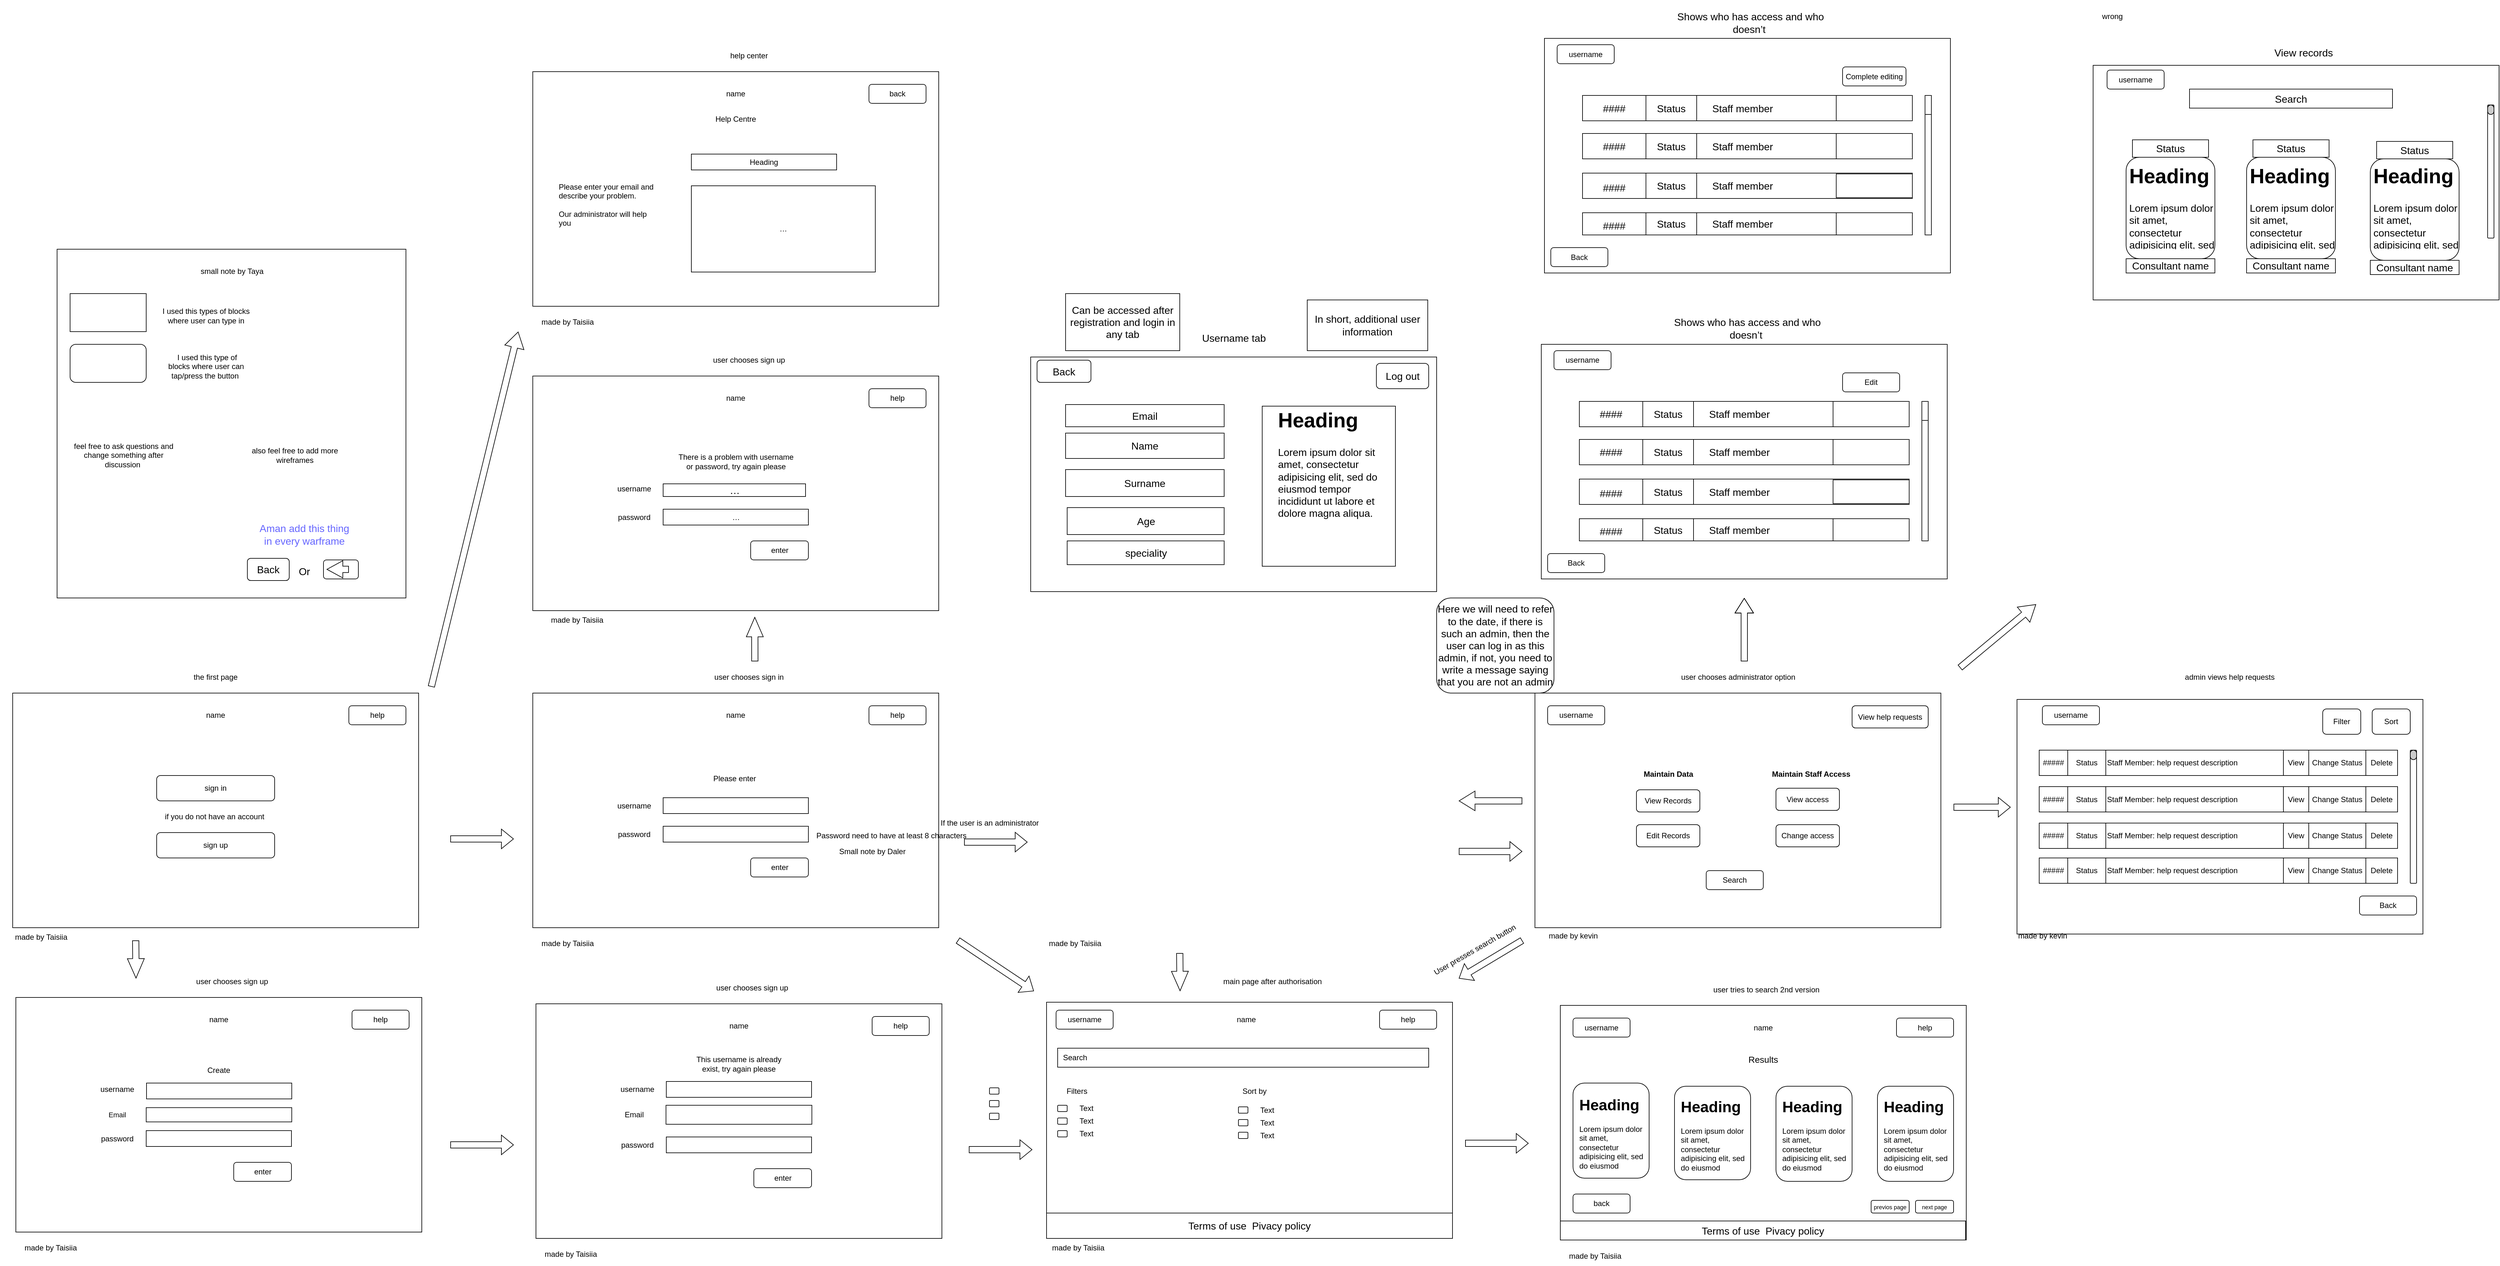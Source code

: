 <mxfile version="22.0.8" type="github">
  <diagram name="Page-1" id="gmUgVFKARMompz8cBliH">
    <mxGraphModel dx="1558" dy="2317" grid="1" gridSize="10" guides="1" tooltips="1" connect="1" arrows="1" fold="1" page="1" pageScale="1" pageWidth="827" pageHeight="1169" math="0" shadow="0">
      <root>
        <mxCell id="0" />
        <mxCell id="1" parent="0" />
        <mxCell id="k35gpH9k8__OTDd6NmUV-3" value="" style="rounded=0;whiteSpace=wrap;html=1;" parent="1" vertex="1">
          <mxGeometry x="2490" y="-440" width="640" height="370" as="geometry" />
        </mxCell>
        <mxCell id="yUiu3hchtchA_FLEPCTi-1" value="" style="rounded=0;whiteSpace=wrap;html=1;" parent="1" vertex="1">
          <mxGeometry x="80" y="110" width="640" height="370" as="geometry" />
        </mxCell>
        <mxCell id="yUiu3hchtchA_FLEPCTi-2" value="help" style="rounded=1;whiteSpace=wrap;html=1;" parent="1" vertex="1">
          <mxGeometry x="610" y="130" width="90" height="30" as="geometry" />
        </mxCell>
        <mxCell id="yUiu3hchtchA_FLEPCTi-3" value="name" style="text;html=1;strokeColor=none;fillColor=none;align=center;verticalAlign=middle;whiteSpace=wrap;rounded=0;" parent="1" vertex="1">
          <mxGeometry x="370" y="130" width="60" height="30" as="geometry" />
        </mxCell>
        <mxCell id="yUiu3hchtchA_FLEPCTi-5" value="sign in" style="rounded=1;whiteSpace=wrap;html=1;" parent="1" vertex="1">
          <mxGeometry x="307" y="240" width="186" height="40" as="geometry" />
        </mxCell>
        <mxCell id="yUiu3hchtchA_FLEPCTi-6" value="sign up" style="rounded=1;whiteSpace=wrap;html=1;" parent="1" vertex="1">
          <mxGeometry x="307" y="330" width="186" height="40" as="geometry" />
        </mxCell>
        <mxCell id="yUiu3hchtchA_FLEPCTi-7" value="if you do not have an account&amp;nbsp;" style="text;html=1;strokeColor=none;fillColor=none;align=center;verticalAlign=middle;whiteSpace=wrap;rounded=0;" parent="1" vertex="1">
          <mxGeometry x="300" y="290" width="200" height="30" as="geometry" />
        </mxCell>
        <mxCell id="yUiu3hchtchA_FLEPCTi-8" value="&amp;nbsp; &amp;nbsp; &amp;nbsp; &amp;nbsp; &amp;nbsp; &amp;nbsp; &amp;nbsp; &amp;nbsp; &amp;nbsp; &amp;nbsp; &amp;nbsp; &amp;nbsp; &amp;nbsp; &amp;nbsp; &amp;nbsp; &amp;nbsp; &amp;nbsp; &amp;nbsp; &amp;nbsp; &amp;nbsp; &amp;nbsp; &amp;nbsp; &amp;nbsp; &amp;nbsp; &amp;nbsp;&lt;span style=&quot;white-space: pre;&quot;&gt;&#x9;&lt;/span&gt;&lt;span style=&quot;white-space: pre;&quot;&gt;&#x9;&lt;/span&gt;&lt;span style=&quot;white-space: pre;&quot;&gt;&#x9;&lt;/span&gt;&lt;span style=&quot;white-space: pre;&quot;&gt;&#x9;&lt;/span&gt;" style="rounded=0;whiteSpace=wrap;html=1;" parent="1" vertex="1">
          <mxGeometry x="900" y="110" width="640" height="370" as="geometry" />
        </mxCell>
        <mxCell id="yUiu3hchtchA_FLEPCTi-9" value="help" style="rounded=1;whiteSpace=wrap;html=1;" parent="1" vertex="1">
          <mxGeometry x="1430" y="130" width="90" height="30" as="geometry" />
        </mxCell>
        <mxCell id="yUiu3hchtchA_FLEPCTi-10" value="name" style="text;html=1;strokeColor=none;fillColor=none;align=center;verticalAlign=middle;whiteSpace=wrap;rounded=0;" parent="1" vertex="1">
          <mxGeometry x="1190" y="130" width="60" height="30" as="geometry" />
        </mxCell>
        <mxCell id="yUiu3hchtchA_FLEPCTi-14" value="the first page" style="text;html=1;strokeColor=none;fillColor=none;align=center;verticalAlign=middle;whiteSpace=wrap;rounded=0;" parent="1" vertex="1">
          <mxGeometry x="335" y="70" width="130" height="30" as="geometry" />
        </mxCell>
        <mxCell id="yUiu3hchtchA_FLEPCTi-15" value="made by Taisiia" style="text;html=1;strokeColor=none;fillColor=none;align=center;verticalAlign=middle;whiteSpace=wrap;rounded=0;" parent="1" vertex="1">
          <mxGeometry x="60" y="480" width="130" height="30" as="geometry" />
        </mxCell>
        <mxCell id="yUiu3hchtchA_FLEPCTi-16" value="user chooses sign in" style="text;html=1;strokeColor=none;fillColor=none;align=center;verticalAlign=middle;whiteSpace=wrap;rounded=0;" parent="1" vertex="1">
          <mxGeometry x="1161" y="70" width="160" height="30" as="geometry" />
        </mxCell>
        <mxCell id="yUiu3hchtchA_FLEPCTi-17" value="Please enter&amp;nbsp;" style="text;html=1;strokeColor=none;fillColor=none;align=center;verticalAlign=middle;whiteSpace=wrap;rounded=0;" parent="1" vertex="1">
          <mxGeometry x="1145" y="230" width="150" height="30" as="geometry" />
        </mxCell>
        <mxCell id="yUiu3hchtchA_FLEPCTi-18" value="" style="rounded=0;whiteSpace=wrap;html=1;" parent="1" vertex="1">
          <mxGeometry x="1105.5" y="275" width="229" height="25" as="geometry" />
        </mxCell>
        <mxCell id="yUiu3hchtchA_FLEPCTi-20" value="" style="rounded=0;whiteSpace=wrap;html=1;" parent="1" vertex="1">
          <mxGeometry x="1105.5" y="320" width="229" height="25" as="geometry" />
        </mxCell>
        <mxCell id="yUiu3hchtchA_FLEPCTi-21" value="enter" style="rounded=1;whiteSpace=wrap;html=1;" parent="1" vertex="1">
          <mxGeometry x="1243.5" y="370" width="91" height="30" as="geometry" />
        </mxCell>
        <mxCell id="yUiu3hchtchA_FLEPCTi-22" value="username" style="text;html=1;strokeColor=none;fillColor=none;align=center;verticalAlign=middle;whiteSpace=wrap;rounded=0;" parent="1" vertex="1">
          <mxGeometry x="1030" y="272.5" width="60" height="30" as="geometry" />
        </mxCell>
        <mxCell id="yUiu3hchtchA_FLEPCTi-23" value="password" style="text;html=1;strokeColor=none;fillColor=none;align=center;verticalAlign=middle;whiteSpace=wrap;rounded=0;" parent="1" vertex="1">
          <mxGeometry x="1030" y="317.5" width="60" height="30" as="geometry" />
        </mxCell>
        <mxCell id="yUiu3hchtchA_FLEPCTi-25" value="made by Taisiia" style="text;html=1;strokeColor=none;fillColor=none;align=center;verticalAlign=middle;whiteSpace=wrap;rounded=0;" parent="1" vertex="1">
          <mxGeometry x="890" y="490" width="130" height="30" as="geometry" />
        </mxCell>
        <mxCell id="yUiu3hchtchA_FLEPCTi-26" value="" style="rounded=0;whiteSpace=wrap;html=1;" parent="1" vertex="1">
          <mxGeometry x="85" y="590" width="640" height="370" as="geometry" />
        </mxCell>
        <mxCell id="yUiu3hchtchA_FLEPCTi-27" value="help" style="rounded=1;whiteSpace=wrap;html=1;" parent="1" vertex="1">
          <mxGeometry x="615" y="610" width="90" height="30" as="geometry" />
        </mxCell>
        <mxCell id="yUiu3hchtchA_FLEPCTi-28" value="name" style="text;html=1;strokeColor=none;fillColor=none;align=center;verticalAlign=middle;whiteSpace=wrap;rounded=0;" parent="1" vertex="1">
          <mxGeometry x="375" y="610" width="60" height="30" as="geometry" />
        </mxCell>
        <mxCell id="yUiu3hchtchA_FLEPCTi-29" value="user chooses sign up" style="text;html=1;strokeColor=none;fillColor=none;align=center;verticalAlign=middle;whiteSpace=wrap;rounded=0;" parent="1" vertex="1">
          <mxGeometry x="346" y="550" width="160" height="30" as="geometry" />
        </mxCell>
        <mxCell id="yUiu3hchtchA_FLEPCTi-30" value="Create" style="text;html=1;strokeColor=none;fillColor=none;align=center;verticalAlign=middle;whiteSpace=wrap;rounded=0;" parent="1" vertex="1">
          <mxGeometry x="330" y="690" width="150" height="30" as="geometry" />
        </mxCell>
        <mxCell id="yUiu3hchtchA_FLEPCTi-31" value="" style="rounded=0;whiteSpace=wrap;html=1;" parent="1" vertex="1">
          <mxGeometry x="291" y="725" width="229" height="25" as="geometry" />
        </mxCell>
        <mxCell id="yUiu3hchtchA_FLEPCTi-32" value="" style="rounded=0;whiteSpace=wrap;html=1;" parent="1" vertex="1">
          <mxGeometry x="290.5" y="800" width="229" height="25" as="geometry" />
        </mxCell>
        <mxCell id="yUiu3hchtchA_FLEPCTi-33" value="enter" style="rounded=1;whiteSpace=wrap;html=1;" parent="1" vertex="1">
          <mxGeometry x="428.5" y="850" width="91" height="30" as="geometry" />
        </mxCell>
        <mxCell id="yUiu3hchtchA_FLEPCTi-34" value="username" style="text;html=1;strokeColor=none;fillColor=none;align=center;verticalAlign=middle;whiteSpace=wrap;rounded=0;" parent="1" vertex="1">
          <mxGeometry x="215" y="720" width="60" height="30" as="geometry" />
        </mxCell>
        <mxCell id="yUiu3hchtchA_FLEPCTi-35" value="password" style="text;html=1;strokeColor=none;fillColor=none;align=center;verticalAlign=middle;whiteSpace=wrap;rounded=0;" parent="1" vertex="1">
          <mxGeometry x="215" y="797.5" width="60" height="30" as="geometry" />
        </mxCell>
        <mxCell id="yUiu3hchtchA_FLEPCTi-36" value="made by Taisiia" style="text;html=1;strokeColor=none;fillColor=none;align=center;verticalAlign=middle;whiteSpace=wrap;rounded=0;" parent="1" vertex="1">
          <mxGeometry x="75" y="970" width="130" height="30" as="geometry" />
        </mxCell>
        <mxCell id="yUiu3hchtchA_FLEPCTi-47" value="made by Taisiia" style="text;html=1;strokeColor=none;fillColor=none;align=center;verticalAlign=middle;whiteSpace=wrap;rounded=0;" parent="1" vertex="1">
          <mxGeometry x="1690" y="490" width="130" height="30" as="geometry" />
        </mxCell>
        <mxCell id="PiKiJsa5mSB-Z5FfggwC-1" value="" style="rounded=0;whiteSpace=wrap;html=1;" parent="1" vertex="1">
          <mxGeometry x="1710" y="597.5" width="640" height="370" as="geometry" />
        </mxCell>
        <mxCell id="PiKiJsa5mSB-Z5FfggwC-2" value="help" style="rounded=1;whiteSpace=wrap;html=1;" parent="1" vertex="1">
          <mxGeometry x="2235" y="610" width="90" height="30" as="geometry" />
        </mxCell>
        <mxCell id="PiKiJsa5mSB-Z5FfggwC-3" value="name" style="text;html=1;strokeColor=none;fillColor=none;align=center;verticalAlign=middle;whiteSpace=wrap;rounded=0;" parent="1" vertex="1">
          <mxGeometry x="1995" y="610" width="60" height="30" as="geometry" />
        </mxCell>
        <mxCell id="PiKiJsa5mSB-Z5FfggwC-4" value="main page after authorisation&amp;nbsp;" style="text;html=1;strokeColor=none;fillColor=none;align=center;verticalAlign=middle;whiteSpace=wrap;rounded=0;" parent="1" vertex="1">
          <mxGeometry x="1966" y="550" width="204" height="30" as="geometry" />
        </mxCell>
        <mxCell id="PiKiJsa5mSB-Z5FfggwC-6" value="made by Taisiia" style="text;html=1;strokeColor=none;fillColor=none;align=center;verticalAlign=middle;whiteSpace=wrap;rounded=0;" parent="1" vertex="1">
          <mxGeometry x="1695" y="970" width="130" height="30" as="geometry" />
        </mxCell>
        <mxCell id="PiKiJsa5mSB-Z5FfggwC-9" value="" style="rounded=0;whiteSpace=wrap;html=1;" parent="1" vertex="1">
          <mxGeometry x="1727.5" y="670" width="585" height="30" as="geometry" />
        </mxCell>
        <mxCell id="PiKiJsa5mSB-Z5FfggwC-10" value="Search" style="text;html=1;strokeColor=none;fillColor=none;align=center;verticalAlign=middle;whiteSpace=wrap;rounded=0;" parent="1" vertex="1">
          <mxGeometry x="1725" y="670" width="60" height="30" as="geometry" />
        </mxCell>
        <mxCell id="PiKiJsa5mSB-Z5FfggwC-11" value="Filters" style="text;html=1;strokeColor=none;fillColor=none;align=center;verticalAlign=middle;whiteSpace=wrap;rounded=0;" parent="1" vertex="1">
          <mxGeometry x="1727.5" y="722.5" width="60" height="30" as="geometry" />
        </mxCell>
        <mxCell id="PiKiJsa5mSB-Z5FfggwC-12" value="Sort by" style="text;html=1;strokeColor=none;fillColor=none;align=center;verticalAlign=middle;whiteSpace=wrap;rounded=0;" parent="1" vertex="1">
          <mxGeometry x="2008" y="722.5" width="60" height="30" as="geometry" />
        </mxCell>
        <mxCell id="PiKiJsa5mSB-Z5FfggwC-13" value="Text" style="text;html=1;strokeColor=none;fillColor=none;align=center;verticalAlign=middle;whiteSpace=wrap;rounded=0;" parent="1" vertex="1">
          <mxGeometry x="1742.5" y="750" width="60" height="30" as="geometry" />
        </mxCell>
        <mxCell id="PiKiJsa5mSB-Z5FfggwC-15" value="" style="rounded=1;whiteSpace=wrap;html=1;" parent="1" vertex="1">
          <mxGeometry x="1727.5" y="760" width="15" height="10" as="geometry" />
        </mxCell>
        <mxCell id="PiKiJsa5mSB-Z5FfggwC-16" value="" style="rounded=1;whiteSpace=wrap;html=1;" parent="1" vertex="1">
          <mxGeometry x="1727.5" y="780" width="15" height="10" as="geometry" />
        </mxCell>
        <mxCell id="PiKiJsa5mSB-Z5FfggwC-17" value="" style="rounded=1;whiteSpace=wrap;html=1;" parent="1" vertex="1">
          <mxGeometry x="1727.5" y="800" width="15" height="10" as="geometry" />
        </mxCell>
        <mxCell id="PiKiJsa5mSB-Z5FfggwC-23" value="" style="shape=flexArrow;endArrow=classic;html=1;rounded=0;" parent="1" edge="1">
          <mxGeometry width="50" height="50" relative="1" as="geometry">
            <mxPoint x="770" y="340" as="sourcePoint" />
            <mxPoint x="870" y="340" as="targetPoint" />
          </mxGeometry>
        </mxCell>
        <mxCell id="PiKiJsa5mSB-Z5FfggwC-24" value="" style="shape=flexArrow;endArrow=classic;html=1;rounded=0;" parent="1" edge="1">
          <mxGeometry width="50" height="50" relative="1" as="geometry">
            <mxPoint x="1580" y="345" as="sourcePoint" />
            <mxPoint x="1680" y="345" as="targetPoint" />
          </mxGeometry>
        </mxCell>
        <mxCell id="PiKiJsa5mSB-Z5FfggwC-28" value="" style="rounded=1;whiteSpace=wrap;html=1;" parent="1" vertex="1">
          <mxGeometry x="1620" y="732.5" width="15" height="10" as="geometry" />
        </mxCell>
        <mxCell id="PiKiJsa5mSB-Z5FfggwC-29" value="" style="rounded=1;whiteSpace=wrap;html=1;" parent="1" vertex="1">
          <mxGeometry x="1620" y="752.5" width="15" height="10" as="geometry" />
        </mxCell>
        <mxCell id="PiKiJsa5mSB-Z5FfggwC-30" value="" style="rounded=1;whiteSpace=wrap;html=1;" parent="1" vertex="1">
          <mxGeometry x="1620" y="772.5" width="15" height="10" as="geometry" />
        </mxCell>
        <mxCell id="PiKiJsa5mSB-Z5FfggwC-31" value="" style="rounded=1;whiteSpace=wrap;html=1;" parent="1" vertex="1">
          <mxGeometry x="2012.5" y="762.5" width="15" height="10" as="geometry" />
        </mxCell>
        <mxCell id="PiKiJsa5mSB-Z5FfggwC-32" value="" style="rounded=1;whiteSpace=wrap;html=1;" parent="1" vertex="1">
          <mxGeometry x="2012.5" y="782.5" width="15" height="10" as="geometry" />
        </mxCell>
        <mxCell id="PiKiJsa5mSB-Z5FfggwC-33" value="" style="rounded=1;whiteSpace=wrap;html=1;" parent="1" vertex="1">
          <mxGeometry x="2012.5" y="802.5" width="15" height="10" as="geometry" />
        </mxCell>
        <mxCell id="PiKiJsa5mSB-Z5FfggwC-34" value="Text" style="text;html=1;strokeColor=none;fillColor=none;align=center;verticalAlign=middle;whiteSpace=wrap;rounded=0;" parent="1" vertex="1">
          <mxGeometry x="1742.5" y="770" width="60" height="30" as="geometry" />
        </mxCell>
        <mxCell id="PiKiJsa5mSB-Z5FfggwC-35" value="Text" style="text;html=1;strokeColor=none;fillColor=none;align=center;verticalAlign=middle;whiteSpace=wrap;rounded=0;" parent="1" vertex="1">
          <mxGeometry x="1742.5" y="790" width="60" height="30" as="geometry" />
        </mxCell>
        <mxCell id="PiKiJsa5mSB-Z5FfggwC-36" value="Text" style="text;html=1;strokeColor=none;fillColor=none;align=center;verticalAlign=middle;whiteSpace=wrap;rounded=0;" parent="1" vertex="1">
          <mxGeometry x="2027.5" y="792.5" width="60" height="30" as="geometry" />
        </mxCell>
        <mxCell id="PiKiJsa5mSB-Z5FfggwC-37" value="Text" style="text;html=1;strokeColor=none;fillColor=none;align=center;verticalAlign=middle;whiteSpace=wrap;rounded=0;" parent="1" vertex="1">
          <mxGeometry x="2027.5" y="772.5" width="60" height="30" as="geometry" />
        </mxCell>
        <mxCell id="PiKiJsa5mSB-Z5FfggwC-38" value="Text" style="text;html=1;strokeColor=none;fillColor=none;align=center;verticalAlign=middle;whiteSpace=wrap;rounded=0;" parent="1" vertex="1">
          <mxGeometry x="2027.5" y="752.5" width="60" height="30" as="geometry" />
        </mxCell>
        <mxCell id="PiKiJsa5mSB-Z5FfggwC-39" value="" style="rounded=0;whiteSpace=wrap;html=1;" parent="1" vertex="1">
          <mxGeometry x="905" y="600" width="640" height="370" as="geometry" />
        </mxCell>
        <mxCell id="PiKiJsa5mSB-Z5FfggwC-40" value="help" style="rounded=1;whiteSpace=wrap;html=1;" parent="1" vertex="1">
          <mxGeometry x="1435" y="620" width="90" height="30" as="geometry" />
        </mxCell>
        <mxCell id="PiKiJsa5mSB-Z5FfggwC-41" value="name" style="text;html=1;strokeColor=none;fillColor=none;align=center;verticalAlign=middle;whiteSpace=wrap;rounded=0;" parent="1" vertex="1">
          <mxGeometry x="1195" y="620" width="60" height="30" as="geometry" />
        </mxCell>
        <mxCell id="PiKiJsa5mSB-Z5FfggwC-42" value="user chooses sign up" style="text;html=1;strokeColor=none;fillColor=none;align=center;verticalAlign=middle;whiteSpace=wrap;rounded=0;" parent="1" vertex="1">
          <mxGeometry x="1166" y="560" width="160" height="30" as="geometry" />
        </mxCell>
        <mxCell id="PiKiJsa5mSB-Z5FfggwC-43" value="This username is already exist, try again please" style="text;html=1;strokeColor=none;fillColor=none;align=center;verticalAlign=middle;whiteSpace=wrap;rounded=0;" parent="1" vertex="1">
          <mxGeometry x="1150" y="680" width="150" height="30" as="geometry" />
        </mxCell>
        <mxCell id="PiKiJsa5mSB-Z5FfggwC-44" value="" style="rounded=0;whiteSpace=wrap;html=1;" parent="1" vertex="1">
          <mxGeometry x="1110.5" y="722.5" width="229" height="25" as="geometry" />
        </mxCell>
        <mxCell id="PiKiJsa5mSB-Z5FfggwC-45" value="" style="rounded=0;whiteSpace=wrap;html=1;" parent="1" vertex="1">
          <mxGeometry x="1110.5" y="810" width="229" height="25" as="geometry" />
        </mxCell>
        <mxCell id="PiKiJsa5mSB-Z5FfggwC-46" value="enter" style="rounded=1;whiteSpace=wrap;html=1;" parent="1" vertex="1">
          <mxGeometry x="1248.5" y="860" width="91" height="30" as="geometry" />
        </mxCell>
        <mxCell id="PiKiJsa5mSB-Z5FfggwC-47" value="username" style="text;html=1;strokeColor=none;fillColor=none;align=center;verticalAlign=middle;whiteSpace=wrap;rounded=0;" parent="1" vertex="1">
          <mxGeometry x="1035" y="720" width="60" height="30" as="geometry" />
        </mxCell>
        <mxCell id="PiKiJsa5mSB-Z5FfggwC-48" value="password" style="text;html=1;strokeColor=none;fillColor=none;align=center;verticalAlign=middle;whiteSpace=wrap;rounded=0;" parent="1" vertex="1">
          <mxGeometry x="1035" y="807.5" width="60" height="30" as="geometry" />
        </mxCell>
        <mxCell id="PiKiJsa5mSB-Z5FfggwC-49" value="made by Taisiia" style="text;html=1;strokeColor=none;fillColor=none;align=center;verticalAlign=middle;whiteSpace=wrap;rounded=0;" parent="1" vertex="1">
          <mxGeometry x="895" y="980" width="130" height="30" as="geometry" />
        </mxCell>
        <mxCell id="PiKiJsa5mSB-Z5FfggwC-50" value="" style="shape=flexArrow;endArrow=classic;html=1;rounded=0;" parent="1" edge="1">
          <mxGeometry width="50" height="50" relative="1" as="geometry">
            <mxPoint x="770" y="822.5" as="sourcePoint" />
            <mxPoint x="870" y="822.5" as="targetPoint" />
          </mxGeometry>
        </mxCell>
        <mxCell id="PiKiJsa5mSB-Z5FfggwC-51" value="" style="shape=flexArrow;endArrow=classic;html=1;rounded=0;endWidth=15.714;endSize=9.914;" parent="1" edge="1">
          <mxGeometry width="50" height="50" relative="1" as="geometry">
            <mxPoint x="273.95" y="500" as="sourcePoint" />
            <mxPoint x="274.45" y="560" as="targetPoint" />
          </mxGeometry>
        </mxCell>
        <mxCell id="PiKiJsa5mSB-Z5FfggwC-52" value="" style="shape=flexArrow;endArrow=classic;html=1;rounded=0;" parent="1" edge="1">
          <mxGeometry width="50" height="50" relative="1" as="geometry">
            <mxPoint x="1587.5" y="830" as="sourcePoint" />
            <mxPoint x="1687.5" y="830" as="targetPoint" />
          </mxGeometry>
        </mxCell>
        <mxCell id="PiKiJsa5mSB-Z5FfggwC-53" value="" style="shape=flexArrow;endArrow=classic;html=1;rounded=0;endWidth=15.714;endSize=9.914;" parent="1" edge="1">
          <mxGeometry width="50" height="50" relative="1" as="geometry">
            <mxPoint x="1920" y="520" as="sourcePoint" />
            <mxPoint x="1920.5" y="580" as="targetPoint" />
          </mxGeometry>
        </mxCell>
        <mxCell id="PiKiJsa5mSB-Z5FfggwC-54" value="" style="rounded=0;whiteSpace=wrap;html=1;" parent="1" vertex="1">
          <mxGeometry x="900" y="-390" width="640" height="370" as="geometry" />
        </mxCell>
        <mxCell id="PiKiJsa5mSB-Z5FfggwC-55" value="help" style="rounded=1;whiteSpace=wrap;html=1;" parent="1" vertex="1">
          <mxGeometry x="1430" y="-370" width="90" height="30" as="geometry" />
        </mxCell>
        <mxCell id="PiKiJsa5mSB-Z5FfggwC-56" value="name" style="text;html=1;strokeColor=none;fillColor=none;align=center;verticalAlign=middle;whiteSpace=wrap;rounded=0;" parent="1" vertex="1">
          <mxGeometry x="1190" y="-370" width="60" height="30" as="geometry" />
        </mxCell>
        <mxCell id="PiKiJsa5mSB-Z5FfggwC-57" value="user chooses sign up" style="text;html=1;strokeColor=none;fillColor=none;align=center;verticalAlign=middle;whiteSpace=wrap;rounded=0;" parent="1" vertex="1">
          <mxGeometry x="1161" y="-430" width="160" height="30" as="geometry" />
        </mxCell>
        <mxCell id="PiKiJsa5mSB-Z5FfggwC-58" value="There is a problem with username or password, try again please" style="text;html=1;strokeColor=none;fillColor=none;align=center;verticalAlign=middle;whiteSpace=wrap;rounded=0;" parent="1" vertex="1">
          <mxGeometry x="1122.5" y="-270" width="195" height="30" as="geometry" />
        </mxCell>
        <mxCell id="PiKiJsa5mSB-Z5FfggwC-59" value="" style="rounded=0;whiteSpace=wrap;html=1;" parent="1" vertex="1">
          <mxGeometry x="1150" y="-770" width="229" height="25" as="geometry" />
        </mxCell>
        <mxCell id="PiKiJsa5mSB-Z5FfggwC-60" value="…" style="rounded=0;whiteSpace=wrap;html=1;" parent="1" vertex="1">
          <mxGeometry x="1105.5" y="-180" width="229" height="25" as="geometry" />
        </mxCell>
        <mxCell id="PiKiJsa5mSB-Z5FfggwC-61" value="enter" style="rounded=1;whiteSpace=wrap;html=1;" parent="1" vertex="1">
          <mxGeometry x="1243.5" y="-130" width="91" height="30" as="geometry" />
        </mxCell>
        <mxCell id="PiKiJsa5mSB-Z5FfggwC-62" value="username" style="text;html=1;strokeColor=none;fillColor=none;align=center;verticalAlign=middle;whiteSpace=wrap;rounded=0;" parent="1" vertex="1">
          <mxGeometry x="1030" y="-227.5" width="60" height="30" as="geometry" />
        </mxCell>
        <mxCell id="PiKiJsa5mSB-Z5FfggwC-63" value="password" style="text;html=1;strokeColor=none;fillColor=none;align=center;verticalAlign=middle;whiteSpace=wrap;rounded=0;" parent="1" vertex="1">
          <mxGeometry x="1030" y="-182.5" width="60" height="30" as="geometry" />
        </mxCell>
        <mxCell id="PiKiJsa5mSB-Z5FfggwC-64" value="made by Taisiia" style="text;html=1;strokeColor=none;fillColor=none;align=center;verticalAlign=middle;whiteSpace=wrap;rounded=0;" parent="1" vertex="1">
          <mxGeometry x="905" y="-20" width="130" height="30" as="geometry" />
        </mxCell>
        <mxCell id="PiKiJsa5mSB-Z5FfggwC-65" value="" style="shape=flexArrow;endArrow=classic;html=1;rounded=0;endWidth=15.714;endSize=9.914;entryX=0.328;entryY=1;entryDx=0;entryDy=0;entryPerimeter=0;" parent="1" edge="1">
          <mxGeometry width="50" height="50" relative="1" as="geometry">
            <mxPoint x="1250.08" y="60" as="sourcePoint" />
            <mxPoint x="1250" y="-10.0" as="targetPoint" />
          </mxGeometry>
        </mxCell>
        <mxCell id="PiKiJsa5mSB-Z5FfggwC-102" value="username" style="rounded=1;whiteSpace=wrap;html=1;" parent="1" vertex="1">
          <mxGeometry x="1725" y="610" width="90" height="30" as="geometry" />
        </mxCell>
        <mxCell id="PiKiJsa5mSB-Z5FfggwC-116" value="" style="rounded=0;whiteSpace=wrap;html=1;" parent="1" vertex="1">
          <mxGeometry x="2520" y="602.5" width="640" height="370" as="geometry" />
        </mxCell>
        <mxCell id="PiKiJsa5mSB-Z5FfggwC-117" value="help" style="rounded=1;whiteSpace=wrap;html=1;" parent="1" vertex="1">
          <mxGeometry x="3050" y="622.5" width="90" height="30" as="geometry" />
        </mxCell>
        <mxCell id="PiKiJsa5mSB-Z5FfggwC-118" value="name" style="text;html=1;strokeColor=none;fillColor=none;align=center;verticalAlign=middle;whiteSpace=wrap;rounded=0;" parent="1" vertex="1">
          <mxGeometry x="2810" y="622.5" width="60" height="30" as="geometry" />
        </mxCell>
        <mxCell id="PiKiJsa5mSB-Z5FfggwC-119" value="made by Taisiia" style="text;html=1;strokeColor=none;fillColor=none;align=center;verticalAlign=middle;whiteSpace=wrap;rounded=0;" parent="1" vertex="1">
          <mxGeometry x="2510" y="982.5" width="130" height="30" as="geometry" />
        </mxCell>
        <mxCell id="PiKiJsa5mSB-Z5FfggwC-122" value="" style="rounded=1;whiteSpace=wrap;html=1;" parent="1" vertex="1">
          <mxGeometry x="2540" y="725" width="120" height="150" as="geometry" />
        </mxCell>
        <mxCell id="PiKiJsa5mSB-Z5FfggwC-123" value="" style="rounded=1;whiteSpace=wrap;html=1;" parent="1" vertex="1">
          <mxGeometry x="2700" y="730" width="120" height="147.5" as="geometry" />
        </mxCell>
        <mxCell id="PiKiJsa5mSB-Z5FfggwC-124" value="" style="rounded=1;whiteSpace=wrap;html=1;" parent="1" vertex="1">
          <mxGeometry x="2860" y="730" width="120" height="150" as="geometry" />
        </mxCell>
        <mxCell id="PiKiJsa5mSB-Z5FfggwC-125" value="username" style="rounded=1;whiteSpace=wrap;html=1;" parent="1" vertex="1">
          <mxGeometry x="2540" y="622.5" width="90" height="30" as="geometry" />
        </mxCell>
        <mxCell id="PiKiJsa5mSB-Z5FfggwC-126" value="&lt;font style=&quot;font-size: 9px;&quot;&gt;next page&lt;/font&gt;" style="rounded=1;whiteSpace=wrap;html=1;" parent="1" vertex="1">
          <mxGeometry x="3080" y="910" width="60" height="20" as="geometry" />
        </mxCell>
        <mxCell id="PiKiJsa5mSB-Z5FfggwC-127" value="&lt;font style=&quot;font-size: 9px;&quot;&gt;previos page&lt;/font&gt;" style="rounded=1;whiteSpace=wrap;html=1;" parent="1" vertex="1">
          <mxGeometry x="3010" y="910" width="60" height="20" as="geometry" />
        </mxCell>
        <mxCell id="PiKiJsa5mSB-Z5FfggwC-128" value="back" style="rounded=1;whiteSpace=wrap;html=1;" parent="1" vertex="1">
          <mxGeometry x="2540" y="900" width="90" height="30" as="geometry" />
        </mxCell>
        <mxCell id="PiKiJsa5mSB-Z5FfggwC-132" value="&lt;font style=&quot;font-size: 14px;&quot;&gt;Results&lt;/font&gt;" style="text;html=1;strokeColor=none;fillColor=none;align=center;verticalAlign=middle;whiteSpace=wrap;rounded=0;strokeWidth=3;" parent="1" vertex="1">
          <mxGeometry x="2810" y="672.5" width="60" height="30" as="geometry" />
        </mxCell>
        <mxCell id="PiKiJsa5mSB-Z5FfggwC-149" value="" style="rounded=1;whiteSpace=wrap;html=1;" parent="1" vertex="1">
          <mxGeometry x="3020" y="730" width="120" height="150" as="geometry" />
        </mxCell>
        <mxCell id="PiKiJsa5mSB-Z5FfggwC-154" value="" style="whiteSpace=wrap;html=1;aspect=fixed;" parent="1" vertex="1">
          <mxGeometry x="150" y="-590" width="550" height="550" as="geometry" />
        </mxCell>
        <mxCell id="PiKiJsa5mSB-Z5FfggwC-155" value="small note by Taya" style="text;html=1;strokeColor=none;fillColor=none;align=center;verticalAlign=middle;whiteSpace=wrap;rounded=0;" parent="1" vertex="1">
          <mxGeometry x="336" y="-570" width="180" height="30" as="geometry" />
        </mxCell>
        <mxCell id="PiKiJsa5mSB-Z5FfggwC-156" value="" style="rounded=0;whiteSpace=wrap;html=1;" parent="1" vertex="1">
          <mxGeometry x="170.5" y="-520" width="120" height="60" as="geometry" />
        </mxCell>
        <mxCell id="PiKiJsa5mSB-Z5FfggwC-157" value="I used this types of blocks where user can type in" style="text;html=1;strokeColor=none;fillColor=none;align=center;verticalAlign=middle;whiteSpace=wrap;rounded=0;" parent="1" vertex="1">
          <mxGeometry x="300" y="-500" width="170" height="30" as="geometry" />
        </mxCell>
        <mxCell id="PiKiJsa5mSB-Z5FfggwC-158" value="" style="rounded=1;whiteSpace=wrap;html=1;" parent="1" vertex="1">
          <mxGeometry x="170.5" y="-440" width="120" height="60" as="geometry" />
        </mxCell>
        <mxCell id="PiKiJsa5mSB-Z5FfggwC-159" value="&amp;nbsp;I used this type of blocks where user can tap/press the button&amp;nbsp;" style="text;html=1;strokeColor=none;fillColor=none;align=center;verticalAlign=middle;whiteSpace=wrap;rounded=0;" parent="1" vertex="1">
          <mxGeometry x="320" y="-420" width="130" height="30" as="geometry" />
        </mxCell>
        <mxCell id="PiKiJsa5mSB-Z5FfggwC-160" value="feel free to ask questions and change something after discussion&amp;nbsp;" style="text;html=1;strokeColor=none;fillColor=none;align=center;verticalAlign=middle;whiteSpace=wrap;rounded=0;" parent="1" vertex="1">
          <mxGeometry x="175" y="-280" width="160" height="30" as="geometry" />
        </mxCell>
        <mxCell id="PiKiJsa5mSB-Z5FfggwC-161" value="also feel free to add more wireframes" style="text;html=1;strokeColor=none;fillColor=none;align=center;verticalAlign=middle;whiteSpace=wrap;rounded=0;" parent="1" vertex="1">
          <mxGeometry x="450" y="-280" width="150" height="30" as="geometry" />
        </mxCell>
        <mxCell id="PiKiJsa5mSB-Z5FfggwC-162" value="" style="rounded=0;whiteSpace=wrap;html=1;" parent="1" vertex="1">
          <mxGeometry x="900" y="-870" width="640" height="370" as="geometry" />
        </mxCell>
        <mxCell id="PiKiJsa5mSB-Z5FfggwC-163" value="back" style="rounded=1;whiteSpace=wrap;html=1;" parent="1" vertex="1">
          <mxGeometry x="1430" y="-850" width="90" height="30" as="geometry" />
        </mxCell>
        <mxCell id="PiKiJsa5mSB-Z5FfggwC-164" value="name" style="text;html=1;strokeColor=none;fillColor=none;align=center;verticalAlign=middle;whiteSpace=wrap;rounded=0;" parent="1" vertex="1">
          <mxGeometry x="1190" y="-850" width="60" height="30" as="geometry" />
        </mxCell>
        <mxCell id="PiKiJsa5mSB-Z5FfggwC-165" value="help center" style="text;html=1;strokeColor=none;fillColor=none;align=center;verticalAlign=middle;whiteSpace=wrap;rounded=0;" parent="1" vertex="1">
          <mxGeometry x="1161" y="-910" width="160" height="30" as="geometry" />
        </mxCell>
        <mxCell id="PiKiJsa5mSB-Z5FfggwC-166" value="Help Centre" style="text;html=1;strokeColor=none;fillColor=none;align=center;verticalAlign=middle;whiteSpace=wrap;rounded=0;" parent="1" vertex="1">
          <mxGeometry x="1145" y="-810" width="150" height="30" as="geometry" />
        </mxCell>
        <mxCell id="PiKiJsa5mSB-Z5FfggwC-167" value="made by Taisiia" style="text;html=1;strokeColor=none;fillColor=none;align=center;verticalAlign=middle;whiteSpace=wrap;rounded=0;" parent="1" vertex="1">
          <mxGeometry x="890" y="-490" width="130" height="30" as="geometry" />
        </mxCell>
        <mxCell id="PiKiJsa5mSB-Z5FfggwC-170" value="…" style="rounded=0;whiteSpace=wrap;html=1;" parent="1" vertex="1">
          <mxGeometry x="1150" y="-690" width="290" height="136" as="geometry" />
        </mxCell>
        <mxCell id="PiKiJsa5mSB-Z5FfggwC-171" value="Please enter your email and describe your problem. &lt;br&gt;&lt;br&gt;Our administrator will help you" style="text;html=1;strokeColor=none;fillColor=none;align=left;verticalAlign=middle;whiteSpace=wrap;rounded=0;" parent="1" vertex="1">
          <mxGeometry x="938.5" y="-720" width="151.5" height="120" as="geometry" />
        </mxCell>
        <mxCell id="PiKiJsa5mSB-Z5FfggwC-172" value="Heading" style="rounded=0;whiteSpace=wrap;html=1;" parent="1" vertex="1">
          <mxGeometry x="1150" y="-740" width="229" height="25" as="geometry" />
        </mxCell>
        <mxCell id="PiKiJsa5mSB-Z5FfggwC-174" value="user tries to search 2nd version" style="text;html=1;strokeColor=none;fillColor=none;align=center;verticalAlign=middle;whiteSpace=wrap;rounded=0;" parent="1" vertex="1">
          <mxGeometry x="2760" y="562.5" width="170" height="30" as="geometry" />
        </mxCell>
        <mxCell id="PiKiJsa5mSB-Z5FfggwC-180" value="" style="shape=flexArrow;endArrow=classic;html=1;rounded=0;" parent="1" edge="1">
          <mxGeometry width="50" height="50" relative="1" as="geometry">
            <mxPoint x="2370" y="820" as="sourcePoint" />
            <mxPoint x="2470" y="820" as="targetPoint" />
          </mxGeometry>
        </mxCell>
        <mxCell id="cDdi2DRgxbYs-q_2n6CJ-1" value="" style="shape=flexArrow;endArrow=classic;html=1;rounded=0;" parent="1" edge="1">
          <mxGeometry width="50" height="50" relative="1" as="geometry">
            <mxPoint x="2360" y="359.7" as="sourcePoint" />
            <mxPoint x="2460" y="359.7" as="targetPoint" />
            <Array as="points" />
          </mxGeometry>
        </mxCell>
        <mxCell id="cDdi2DRgxbYs-q_2n6CJ-2" value="" style="rounded=0;whiteSpace=wrap;html=1;" parent="1" vertex="1">
          <mxGeometry x="2480" y="110" width="640" height="370" as="geometry" />
        </mxCell>
        <mxCell id="cDdi2DRgxbYs-q_2n6CJ-3" value="user chooses administrator option" style="text;html=1;align=center;verticalAlign=middle;resizable=0;points=[];autosize=1;strokeColor=none;fillColor=none;" parent="1" vertex="1">
          <mxGeometry x="2700" y="70" width="200" height="30" as="geometry" />
        </mxCell>
        <mxCell id="cDdi2DRgxbYs-q_2n6CJ-6" value="" style="shape=flexArrow;endArrow=classic;html=1;rounded=0;" parent="1" edge="1">
          <mxGeometry width="50" height="50" relative="1" as="geometry">
            <mxPoint x="1570" y="500" as="sourcePoint" />
            <mxPoint x="1690" y="580" as="targetPoint" />
          </mxGeometry>
        </mxCell>
        <mxCell id="cDdi2DRgxbYs-q_2n6CJ-7" value="If the user is an administrator" style="text;html=1;align=center;verticalAlign=middle;resizable=0;points=[];autosize=1;strokeColor=none;fillColor=none;" parent="1" vertex="1">
          <mxGeometry x="1530" y="300" width="180" height="30" as="geometry" />
        </mxCell>
        <mxCell id="cDdi2DRgxbYs-q_2n6CJ-9" value="username" style="rounded=1;whiteSpace=wrap;html=1;" parent="1" vertex="1">
          <mxGeometry x="2500" y="130" width="90" height="30" as="geometry" />
        </mxCell>
        <mxCell id="cDdi2DRgxbYs-q_2n6CJ-13" value="Search" style="rounded=1;whiteSpace=wrap;html=1;" parent="1" vertex="1">
          <mxGeometry x="2750" y="390" width="90" height="30" as="geometry" />
        </mxCell>
        <mxCell id="cDdi2DRgxbYs-q_2n6CJ-14" value="View Records" style="rounded=1;whiteSpace=wrap;html=1;" parent="1" vertex="1">
          <mxGeometry x="2640" y="262.5" width="100" height="35" as="geometry" />
        </mxCell>
        <mxCell id="cDdi2DRgxbYs-q_2n6CJ-15" value="Edit Records" style="rounded=1;whiteSpace=wrap;html=1;" parent="1" vertex="1">
          <mxGeometry x="2640" y="317.5" width="100" height="35" as="geometry" />
        </mxCell>
        <mxCell id="cDdi2DRgxbYs-q_2n6CJ-19" value="Change access" style="rounded=1;whiteSpace=wrap;html=1;" parent="1" vertex="1">
          <mxGeometry x="2860" y="317.5" width="100" height="35" as="geometry" />
        </mxCell>
        <mxCell id="cDdi2DRgxbYs-q_2n6CJ-20" value="Maintain Data" style="text;html=1;align=center;verticalAlign=middle;resizable=0;points=[];autosize=1;strokeColor=none;fillColor=none;fontStyle=1" parent="1" vertex="1">
          <mxGeometry x="2640" y="222.5" width="100" height="30" as="geometry" />
        </mxCell>
        <mxCell id="cDdi2DRgxbYs-q_2n6CJ-21" value="View access" style="rounded=1;whiteSpace=wrap;html=1;" parent="1" vertex="1">
          <mxGeometry x="2860" y="260" width="100" height="35" as="geometry" />
        </mxCell>
        <mxCell id="cDdi2DRgxbYs-q_2n6CJ-22" value="Maintain Staff Access" style="text;html=1;align=center;verticalAlign=middle;resizable=0;points=[];autosize=1;strokeColor=none;fillColor=none;fontStyle=1" parent="1" vertex="1">
          <mxGeometry x="2840" y="222.5" width="150" height="30" as="geometry" />
        </mxCell>
        <mxCell id="cDdi2DRgxbYs-q_2n6CJ-26" value="" style="shape=flexArrow;endArrow=classic;html=1;rounded=0;" parent="1" edge="1">
          <mxGeometry width="50" height="50" relative="1" as="geometry">
            <mxPoint x="2460" y="500" as="sourcePoint" />
            <mxPoint x="2360" y="560" as="targetPoint" />
          </mxGeometry>
        </mxCell>
        <mxCell id="cDdi2DRgxbYs-q_2n6CJ-27" value="User presses search button" style="text;html=1;align=center;verticalAlign=middle;resizable=0;points=[];autosize=1;strokeColor=none;fillColor=none;rotation=-30;" parent="1" vertex="1">
          <mxGeometry x="2300" y="500" width="170" height="30" as="geometry" />
        </mxCell>
        <mxCell id="cDdi2DRgxbYs-q_2n6CJ-28" value="made by kevin" style="text;html=1;align=center;verticalAlign=middle;resizable=0;points=[];autosize=1;strokeColor=none;fillColor=none;" parent="1" vertex="1">
          <mxGeometry x="2490" y="478" width="100" height="30" as="geometry" />
        </mxCell>
        <mxCell id="cDdi2DRgxbYs-q_2n6CJ-30" value="View help requests" style="rounded=1;whiteSpace=wrap;html=1;" parent="1" vertex="1">
          <mxGeometry x="2980" y="130" width="120" height="35" as="geometry" />
        </mxCell>
        <mxCell id="cDdi2DRgxbYs-q_2n6CJ-32" value="" style="rounded=0;whiteSpace=wrap;html=1;" parent="1" vertex="1">
          <mxGeometry x="3240" y="120" width="640" height="370" as="geometry" />
        </mxCell>
        <mxCell id="cDdi2DRgxbYs-q_2n6CJ-33" value="" style="shape=flexArrow;endArrow=classic;html=1;rounded=0;" parent="1" edge="1">
          <mxGeometry width="50" height="50" relative="1" as="geometry">
            <mxPoint x="3140" y="290" as="sourcePoint" />
            <mxPoint x="3230" y="290" as="targetPoint" />
          </mxGeometry>
        </mxCell>
        <mxCell id="cDdi2DRgxbYs-q_2n6CJ-34" value="admin views help requests" style="text;html=1;align=center;verticalAlign=middle;resizable=0;points=[];autosize=1;strokeColor=none;fillColor=none;" parent="1" vertex="1">
          <mxGeometry x="3495" y="70" width="160" height="30" as="geometry" />
        </mxCell>
        <mxCell id="cDdi2DRgxbYs-q_2n6CJ-35" value="username" style="rounded=1;whiteSpace=wrap;html=1;" parent="1" vertex="1">
          <mxGeometry x="3280" y="130" width="90" height="30" as="geometry" />
        </mxCell>
        <mxCell id="cDdi2DRgxbYs-q_2n6CJ-36" value="Back" style="rounded=1;whiteSpace=wrap;html=1;" parent="1" vertex="1">
          <mxGeometry x="3780" y="430" width="90" height="30" as="geometry" />
        </mxCell>
        <mxCell id="cDdi2DRgxbYs-q_2n6CJ-40" value="#####" style="rounded=0;whiteSpace=wrap;html=1;" parent="1" vertex="1">
          <mxGeometry x="3275" y="200" width="45" height="40" as="geometry" />
        </mxCell>
        <mxCell id="cDdi2DRgxbYs-q_2n6CJ-41" value="Staff Member: help request description" style="rounded=0;whiteSpace=wrap;html=1;align=left;" parent="1" vertex="1">
          <mxGeometry x="3380" y="200" width="280" height="40" as="geometry" />
        </mxCell>
        <mxCell id="cDdi2DRgxbYs-q_2n6CJ-42" value="View" style="rounded=0;whiteSpace=wrap;html=1;" parent="1" vertex="1">
          <mxGeometry x="3660" y="200" width="40" height="40" as="geometry" />
        </mxCell>
        <mxCell id="cDdi2DRgxbYs-q_2n6CJ-43" value="Change Status" style="rounded=0;whiteSpace=wrap;html=1;" parent="1" vertex="1">
          <mxGeometry x="3700" y="200" width="90" height="40" as="geometry" />
        </mxCell>
        <mxCell id="cDdi2DRgxbYs-q_2n6CJ-44" value="Delete" style="rounded=0;whiteSpace=wrap;html=1;" parent="1" vertex="1">
          <mxGeometry x="3790" y="200" width="50" height="40" as="geometry" />
        </mxCell>
        <mxCell id="cDdi2DRgxbYs-q_2n6CJ-45" value="Filter" style="rounded=1;whiteSpace=wrap;html=1;" parent="1" vertex="1">
          <mxGeometry x="3722" y="135" width="60" height="40" as="geometry" />
        </mxCell>
        <mxCell id="cDdi2DRgxbYs-q_2n6CJ-46" value="Sort" style="rounded=1;whiteSpace=wrap;html=1;" parent="1" vertex="1">
          <mxGeometry x="3800" y="135" width="60" height="40" as="geometry" />
        </mxCell>
        <mxCell id="cDdi2DRgxbYs-q_2n6CJ-47" value="#####" style="rounded=0;whiteSpace=wrap;html=1;" parent="1" vertex="1">
          <mxGeometry x="3275" y="257.5" width="45" height="40" as="geometry" />
        </mxCell>
        <mxCell id="cDdi2DRgxbYs-q_2n6CJ-48" value="Staff Member: help request description" style="rounded=0;whiteSpace=wrap;html=1;align=left;" parent="1" vertex="1">
          <mxGeometry x="3380" y="257.5" width="280" height="40" as="geometry" />
        </mxCell>
        <mxCell id="cDdi2DRgxbYs-q_2n6CJ-49" value="View" style="rounded=0;whiteSpace=wrap;html=1;" parent="1" vertex="1">
          <mxGeometry x="3660" y="257.5" width="40" height="40" as="geometry" />
        </mxCell>
        <mxCell id="cDdi2DRgxbYs-q_2n6CJ-50" value="Change Status" style="rounded=0;whiteSpace=wrap;html=1;" parent="1" vertex="1">
          <mxGeometry x="3700" y="257.5" width="90" height="40" as="geometry" />
        </mxCell>
        <mxCell id="cDdi2DRgxbYs-q_2n6CJ-51" value="Delete" style="rounded=0;whiteSpace=wrap;html=1;" parent="1" vertex="1">
          <mxGeometry x="3790" y="257.5" width="50" height="40" as="geometry" />
        </mxCell>
        <mxCell id="cDdi2DRgxbYs-q_2n6CJ-52" value="#####" style="rounded=0;whiteSpace=wrap;html=1;" parent="1" vertex="1">
          <mxGeometry x="3275" y="315" width="45" height="40" as="geometry" />
        </mxCell>
        <mxCell id="cDdi2DRgxbYs-q_2n6CJ-53" value="Staff Member: help request description" style="rounded=0;whiteSpace=wrap;html=1;align=left;" parent="1" vertex="1">
          <mxGeometry x="3380" y="315" width="280" height="40" as="geometry" />
        </mxCell>
        <mxCell id="cDdi2DRgxbYs-q_2n6CJ-54" value="View" style="rounded=0;whiteSpace=wrap;html=1;" parent="1" vertex="1">
          <mxGeometry x="3660" y="315" width="40" height="40" as="geometry" />
        </mxCell>
        <mxCell id="cDdi2DRgxbYs-q_2n6CJ-55" value="Change Status" style="rounded=0;whiteSpace=wrap;html=1;" parent="1" vertex="1">
          <mxGeometry x="3700" y="315" width="90" height="40" as="geometry" />
        </mxCell>
        <mxCell id="cDdi2DRgxbYs-q_2n6CJ-56" value="Delete" style="rounded=0;whiteSpace=wrap;html=1;" parent="1" vertex="1">
          <mxGeometry x="3790" y="315" width="50" height="40" as="geometry" />
        </mxCell>
        <mxCell id="cDdi2DRgxbYs-q_2n6CJ-58" value="Status" style="rounded=0;whiteSpace=wrap;html=1;" parent="1" vertex="1">
          <mxGeometry x="3320" y="200" width="60" height="40" as="geometry" />
        </mxCell>
        <mxCell id="cDdi2DRgxbYs-q_2n6CJ-59" value="Status" style="rounded=0;whiteSpace=wrap;html=1;" parent="1" vertex="1">
          <mxGeometry x="3320" y="257.5" width="60" height="40" as="geometry" />
        </mxCell>
        <mxCell id="cDdi2DRgxbYs-q_2n6CJ-60" value="Status" style="rounded=0;whiteSpace=wrap;html=1;" parent="1" vertex="1">
          <mxGeometry x="3320" y="315" width="60" height="40" as="geometry" />
        </mxCell>
        <mxCell id="cDdi2DRgxbYs-q_2n6CJ-62" value="#####" style="rounded=0;whiteSpace=wrap;html=1;" parent="1" vertex="1">
          <mxGeometry x="3275" y="370" width="45" height="40" as="geometry" />
        </mxCell>
        <mxCell id="cDdi2DRgxbYs-q_2n6CJ-63" value="Staff Member: help request description" style="rounded=0;whiteSpace=wrap;html=1;align=left;" parent="1" vertex="1">
          <mxGeometry x="3380" y="370" width="280" height="40" as="geometry" />
        </mxCell>
        <mxCell id="cDdi2DRgxbYs-q_2n6CJ-64" value="View" style="rounded=0;whiteSpace=wrap;html=1;" parent="1" vertex="1">
          <mxGeometry x="3660" y="370" width="40" height="40" as="geometry" />
        </mxCell>
        <mxCell id="cDdi2DRgxbYs-q_2n6CJ-65" value="Change Status" style="rounded=0;whiteSpace=wrap;html=1;" parent="1" vertex="1">
          <mxGeometry x="3700" y="370" width="90" height="40" as="geometry" />
        </mxCell>
        <mxCell id="cDdi2DRgxbYs-q_2n6CJ-66" value="Delete" style="rounded=0;whiteSpace=wrap;html=1;" parent="1" vertex="1">
          <mxGeometry x="3790" y="370" width="50" height="40" as="geometry" />
        </mxCell>
        <mxCell id="cDdi2DRgxbYs-q_2n6CJ-67" value="Status" style="rounded=0;whiteSpace=wrap;html=1;" parent="1" vertex="1">
          <mxGeometry x="3320" y="370" width="60" height="40" as="geometry" />
        </mxCell>
        <mxCell id="cDdi2DRgxbYs-q_2n6CJ-69" value="" style="rounded=1;whiteSpace=wrap;html=1;" parent="1" vertex="1">
          <mxGeometry x="3860" y="200" width="10" height="210" as="geometry" />
        </mxCell>
        <mxCell id="cDdi2DRgxbYs-q_2n6CJ-70" value="" style="rounded=1;whiteSpace=wrap;html=1;arcSize=50;fillColor=#CCCCCC;" parent="1" vertex="1">
          <mxGeometry x="3860" y="200" width="10" height="15" as="geometry" />
        </mxCell>
        <mxCell id="cDdi2DRgxbYs-q_2n6CJ-71" value="made by kevin" style="text;html=1;align=center;verticalAlign=middle;resizable=0;points=[];autosize=1;strokeColor=none;fillColor=none;" parent="1" vertex="1">
          <mxGeometry x="3230" y="478" width="100" height="30" as="geometry" />
        </mxCell>
        <mxCell id="OJOXpK71OlHaDzew5OdI-1" value="Password need to have at least 8 characters" style="text;html=1;align=center;verticalAlign=middle;resizable=0;points=[];autosize=1;strokeColor=none;fillColor=none;" parent="1" vertex="1">
          <mxGeometry x="1334.5" y="320" width="260" height="30" as="geometry" />
        </mxCell>
        <mxCell id="OJOXpK71OlHaDzew5OdI-2" value="Small note by Daler" style="text;html=1;align=center;verticalAlign=middle;resizable=0;points=[];autosize=1;strokeColor=none;fillColor=none;" parent="1" vertex="1">
          <mxGeometry x="1370" y="345" width="130" height="30" as="geometry" />
        </mxCell>
        <mxCell id="k35gpH9k8__OTDd6NmUV-2" value="" style="shape=flexArrow;endArrow=classic;html=1;rounded=0;fontSize=12;startSize=8;endSize=7.397;curved=1;endWidth=18.261;" parent="1" edge="1">
          <mxGeometry width="50" height="50" relative="1" as="geometry">
            <mxPoint x="2810" y="60" as="sourcePoint" />
            <mxPoint x="2810" y="-40" as="targetPoint" />
            <Array as="points">
              <mxPoint x="2810" y="30" />
            </Array>
          </mxGeometry>
        </mxCell>
        <mxCell id="k35gpH9k8__OTDd6NmUV-4" value="username" style="rounded=1;whiteSpace=wrap;html=1;" parent="1" vertex="1">
          <mxGeometry x="2510" y="-430" width="90" height="30" as="geometry" />
        </mxCell>
        <mxCell id="k35gpH9k8__OTDd6NmUV-5" value="" style="shape=flexArrow;endArrow=classic;html=1;rounded=0;fontSize=12;startSize=8;endSize=8;curved=1;" parent="1" edge="1">
          <mxGeometry width="50" height="50" relative="1" as="geometry">
            <mxPoint x="2460" y="280" as="sourcePoint" />
            <mxPoint x="2360" y="280" as="targetPoint" />
          </mxGeometry>
        </mxCell>
        <mxCell id="k35gpH9k8__OTDd6NmUV-7" value="Here we will need to refer to the date, if there is such an admin, then the user can log in as this admin, if not, you need to write a message saying that you are not an admin" style="rounded=1;whiteSpace=wrap;html=1;fontSize=16;" parent="1" vertex="1">
          <mxGeometry x="2325" y="-40" width="185" height="150" as="geometry" />
        </mxCell>
        <mxCell id="k35gpH9k8__OTDd6NmUV-12" value="" style="shape=flexArrow;endArrow=classic;html=1;rounded=0;fontSize=12;startSize=8;endSize=8;curved=1;" parent="1" edge="1">
          <mxGeometry width="50" height="50" relative="1" as="geometry">
            <mxPoint x="740" y="100" as="sourcePoint" />
            <mxPoint x="877" y="-460" as="targetPoint" />
          </mxGeometry>
        </mxCell>
        <mxCell id="k35gpH9k8__OTDd6NmUV-13" value="" style="rounded=1;whiteSpace=wrap;html=1;fontSize=16;direction=east;" parent="1" vertex="1">
          <mxGeometry x="570" y="-100" width="55" height="30" as="geometry" />
        </mxCell>
        <mxCell id="k35gpH9k8__OTDd6NmUV-14" value="" style="shape=flexArrow;endArrow=classic;html=1;rounded=0;fontSize=12;startSize=8;endSize=8;curved=1;endWidth=16.216;" parent="1" edge="1">
          <mxGeometry width="50" height="50" relative="1" as="geometry">
            <mxPoint x="610" y="-85.17" as="sourcePoint" />
            <mxPoint x="575" y="-85.17" as="targetPoint" />
          </mxGeometry>
        </mxCell>
        <mxCell id="k35gpH9k8__OTDd6NmUV-17" value="Aman add this thing in every warframe" style="text;html=1;strokeColor=none;fillColor=none;align=center;verticalAlign=middle;whiteSpace=wrap;rounded=0;fontSize=16;fontColor=#6666FF;" parent="1" vertex="1">
          <mxGeometry x="465" y="-170" width="150" height="60" as="geometry" />
        </mxCell>
        <mxCell id="k35gpH9k8__OTDd6NmUV-19" value="" style="rounded=0;whiteSpace=wrap;html=1;fontSize=16;" parent="1" vertex="1">
          <mxGeometry x="2550" y="-350" width="520" height="40" as="geometry" />
        </mxCell>
        <mxCell id="k35gpH9k8__OTDd6NmUV-20" value="" style="rounded=0;whiteSpace=wrap;html=1;fontSize=16;" parent="1" vertex="1">
          <mxGeometry x="2550" y="-290" width="520" height="40" as="geometry" />
        </mxCell>
        <mxCell id="k35gpH9k8__OTDd6NmUV-21" value="" style="rounded=0;whiteSpace=wrap;html=1;fontSize=16;" parent="1" vertex="1">
          <mxGeometry x="2550" y="-227.5" width="520" height="40" as="geometry" />
        </mxCell>
        <mxCell id="k35gpH9k8__OTDd6NmUV-23" value="" style="rounded=0;whiteSpace=wrap;html=1;fontSize=16;" parent="1" vertex="1">
          <mxGeometry x="2550" y="-165" width="520" height="35" as="geometry" />
        </mxCell>
        <mxCell id="k35gpH9k8__OTDd6NmUV-24" value="Back" style="rounded=1;whiteSpace=wrap;html=1;fontSize=16;" parent="1" vertex="1">
          <mxGeometry x="450" y="-102.5" width="66" height="35" as="geometry" />
        </mxCell>
        <mxCell id="k35gpH9k8__OTDd6NmUV-25" value="Or" style="text;html=1;strokeColor=none;fillColor=none;align=center;verticalAlign=middle;whiteSpace=wrap;rounded=0;fontSize=16;" parent="1" vertex="1">
          <mxGeometry x="510" y="-97.5" width="60" height="30" as="geometry" />
        </mxCell>
        <mxCell id="k35gpH9k8__OTDd6NmUV-26" value="" style="rounded=0;whiteSpace=wrap;html=1;fontSize=16;" parent="1" vertex="1">
          <mxGeometry x="2550" y="-350" width="100" height="40" as="geometry" />
        </mxCell>
        <mxCell id="k35gpH9k8__OTDd6NmUV-27" value="" style="rounded=0;whiteSpace=wrap;html=1;fontSize=16;" parent="1" vertex="1">
          <mxGeometry x="2550" y="-290" width="100" height="40" as="geometry" />
        </mxCell>
        <mxCell id="k35gpH9k8__OTDd6NmUV-28" value="" style="rounded=0;whiteSpace=wrap;html=1;fontSize=16;" parent="1" vertex="1">
          <mxGeometry x="2550" y="-227.5" width="100" height="40" as="geometry" />
        </mxCell>
        <mxCell id="k35gpH9k8__OTDd6NmUV-29" value="" style="rounded=0;whiteSpace=wrap;html=1;fontSize=16;" parent="1" vertex="1">
          <mxGeometry x="2550" y="-165" width="100" height="35" as="geometry" />
        </mxCell>
        <mxCell id="k35gpH9k8__OTDd6NmUV-30" value="####" style="text;html=1;strokeColor=none;fillColor=none;align=center;verticalAlign=middle;whiteSpace=wrap;rounded=0;fontSize=16;" parent="1" vertex="1">
          <mxGeometry x="2570" y="-425" width="60" height="190" as="geometry" />
        </mxCell>
        <mxCell id="k35gpH9k8__OTDd6NmUV-31" value="####" style="text;html=1;strokeColor=none;fillColor=none;align=center;verticalAlign=middle;whiteSpace=wrap;rounded=0;fontSize=16;" parent="1" vertex="1">
          <mxGeometry x="2570" y="-365" width="60" height="190" as="geometry" />
        </mxCell>
        <mxCell id="k35gpH9k8__OTDd6NmUV-32" value="####" style="text;html=1;strokeColor=none;fillColor=none;align=center;verticalAlign=middle;whiteSpace=wrap;rounded=0;fontSize=16;" parent="1" vertex="1">
          <mxGeometry x="2570" y="-300" width="60" height="190" as="geometry" />
        </mxCell>
        <mxCell id="k35gpH9k8__OTDd6NmUV-33" value="####" style="text;html=1;strokeColor=none;fillColor=none;align=center;verticalAlign=middle;whiteSpace=wrap;rounded=0;fontSize=16;" parent="1" vertex="1">
          <mxGeometry x="2570" y="-240" width="60" height="190" as="geometry" />
        </mxCell>
        <mxCell id="k35gpH9k8__OTDd6NmUV-34" value="Status" style="rounded=0;whiteSpace=wrap;html=1;fontSize=16;" parent="1" vertex="1">
          <mxGeometry x="2650" y="-350" width="80" height="40" as="geometry" />
        </mxCell>
        <mxCell id="k35gpH9k8__OTDd6NmUV-35" value="Status" style="rounded=0;whiteSpace=wrap;html=1;fontSize=16;" parent="1" vertex="1">
          <mxGeometry x="2650" y="-290" width="80" height="40" as="geometry" />
        </mxCell>
        <mxCell id="k35gpH9k8__OTDd6NmUV-36" value="Status" style="rounded=0;whiteSpace=wrap;html=1;fontSize=16;" parent="1" vertex="1">
          <mxGeometry x="2650" y="-227.5" width="80" height="40" as="geometry" />
        </mxCell>
        <mxCell id="k35gpH9k8__OTDd6NmUV-37" value="Status" style="rounded=0;whiteSpace=wrap;html=1;fontSize=16;" parent="1" vertex="1">
          <mxGeometry x="2650" y="-165" width="80" height="35" as="geometry" />
        </mxCell>
        <mxCell id="k35gpH9k8__OTDd6NmUV-39" value="Staff member" style="text;html=1;strokeColor=none;fillColor=none;align=center;verticalAlign=middle;whiteSpace=wrap;rounded=0;fontSize=16;" parent="1" vertex="1">
          <mxGeometry x="2730" y="-345" width="145" height="30" as="geometry" />
        </mxCell>
        <mxCell id="k35gpH9k8__OTDd6NmUV-40" value="Staff member" style="text;html=1;strokeColor=none;fillColor=none;align=center;verticalAlign=middle;whiteSpace=wrap;rounded=0;fontSize=16;" parent="1" vertex="1">
          <mxGeometry x="2730" y="-285" width="145" height="30" as="geometry" />
        </mxCell>
        <mxCell id="k35gpH9k8__OTDd6NmUV-41" value="Staff member" style="text;html=1;strokeColor=none;fillColor=none;align=center;verticalAlign=middle;whiteSpace=wrap;rounded=0;fontSize=16;" parent="1" vertex="1">
          <mxGeometry x="2730" y="-222.5" width="145" height="30" as="geometry" />
        </mxCell>
        <mxCell id="k35gpH9k8__OTDd6NmUV-42" value="Staff member" style="text;html=1;strokeColor=none;fillColor=none;align=center;verticalAlign=middle;whiteSpace=wrap;rounded=0;fontSize=16;" parent="1" vertex="1">
          <mxGeometry x="2730" y="-162.5" width="145" height="30" as="geometry" />
        </mxCell>
        <mxCell id="k35gpH9k8__OTDd6NmUV-43" value="" style="rounded=0;whiteSpace=wrap;html=1;fontSize=16;" parent="1" vertex="1">
          <mxGeometry x="2950" y="-350" width="120" height="40" as="geometry" />
        </mxCell>
        <mxCell id="k35gpH9k8__OTDd6NmUV-44" value="" style="rounded=0;whiteSpace=wrap;html=1;fontSize=16;" parent="1" vertex="1">
          <mxGeometry x="2950" y="-290" width="120" height="40" as="geometry" />
        </mxCell>
        <mxCell id="k35gpH9k8__OTDd6NmUV-45" value="" style="rounded=0;whiteSpace=wrap;html=1;fontSize=16;" parent="1" vertex="1">
          <mxGeometry x="2950" y="-226.25" width="120" height="37.5" as="geometry" />
        </mxCell>
        <mxCell id="k35gpH9k8__OTDd6NmUV-46" value="" style="rounded=0;whiteSpace=wrap;html=1;fontSize=16;" parent="1" vertex="1">
          <mxGeometry x="2950" y="-165" width="120" height="35" as="geometry" />
        </mxCell>
        <mxCell id="k35gpH9k8__OTDd6NmUV-50" value="" style="rounded=0;whiteSpace=wrap;html=1;fontSize=16;" parent="1" vertex="1">
          <mxGeometry x="3090" y="-350" width="10" height="220" as="geometry" />
        </mxCell>
        <mxCell id="k35gpH9k8__OTDd6NmUV-51" value="" style="rounded=0;whiteSpace=wrap;html=1;fontSize=16;" parent="1" vertex="1">
          <mxGeometry x="3090" y="-350" width="10" height="30" as="geometry" />
        </mxCell>
        <mxCell id="k35gpH9k8__OTDd6NmUV-53" value="Back" style="rounded=1;whiteSpace=wrap;html=1;" parent="1" vertex="1">
          <mxGeometry x="2500" y="-110" width="90" height="30" as="geometry" />
        </mxCell>
        <mxCell id="k35gpH9k8__OTDd6NmUV-54" value="Shows who has access and who doesn’t&amp;nbsp;" style="text;html=1;strokeColor=none;fillColor=none;align=center;verticalAlign=middle;whiteSpace=wrap;rounded=0;fontSize=16;" parent="1" vertex="1">
          <mxGeometry x="2670" y="-500" width="290" height="70" as="geometry" />
        </mxCell>
        <mxCell id="k35gpH9k8__OTDd6NmUV-55" value="" style="rounded=0;whiteSpace=wrap;html=1;" parent="1" vertex="1">
          <mxGeometry x="3360" y="-880" width="640" height="370" as="geometry" />
        </mxCell>
        <mxCell id="k35gpH9k8__OTDd6NmUV-56" value="" style="rounded=1;whiteSpace=wrap;html=1;fontSize=16;" parent="1" vertex="1">
          <mxGeometry x="3412" y="-735" width="140" height="160" as="geometry" />
        </mxCell>
        <mxCell id="k35gpH9k8__OTDd6NmUV-57" value="&lt;h1&gt;Heading&lt;/h1&gt;&lt;p&gt;Lorem ipsum dolor sit amet, consectetur adipisicing elit, sed do eiusmod tempor incididunt ut labore et dolore magna aliqua.&lt;/p&gt;" style="text;html=1;strokeColor=none;fillColor=none;spacing=5;spacingTop=-20;whiteSpace=wrap;overflow=hidden;rounded=0;fontSize=16;" parent="1" vertex="1">
          <mxGeometry x="3412" y="-735" width="150" height="145" as="geometry" />
        </mxCell>
        <mxCell id="k35gpH9k8__OTDd6NmUV-58" value="Status" style="rounded=0;whiteSpace=wrap;html=1;fontSize=16;" parent="1" vertex="1">
          <mxGeometry x="3422" y="-762.5" width="120" height="27.5" as="geometry" />
        </mxCell>
        <mxCell id="k35gpH9k8__OTDd6NmUV-60" value="Search" style="rounded=0;whiteSpace=wrap;html=1;fontSize=16;" parent="1" vertex="1">
          <mxGeometry x="3512" y="-842.5" width="320" height="30" as="geometry" />
        </mxCell>
        <mxCell id="k35gpH9k8__OTDd6NmUV-62" value="" style="rounded=1;whiteSpace=wrap;html=1;fontSize=16;" parent="1" vertex="1">
          <mxGeometry x="3602" y="-735" width="140" height="160" as="geometry" />
        </mxCell>
        <mxCell id="k35gpH9k8__OTDd6NmUV-63" value="" style="rounded=1;whiteSpace=wrap;html=1;fontSize=16;" parent="1" vertex="1">
          <mxGeometry x="3797" y="-732.5" width="140" height="160" as="geometry" />
        </mxCell>
        <mxCell id="k35gpH9k8__OTDd6NmUV-64" value="&lt;h1&gt;Heading&lt;/h1&gt;&lt;p&gt;Lorem ipsum dolor sit amet, consectetur adipisicing elit, sed do eiusmod tempor incididunt ut labore et dolore magna aliqua.&lt;/p&gt;" style="text;html=1;strokeColor=none;fillColor=none;spacing=5;spacingTop=-20;whiteSpace=wrap;overflow=hidden;rounded=0;fontSize=16;" parent="1" vertex="1">
          <mxGeometry x="3602" y="-735" width="150" height="145" as="geometry" />
        </mxCell>
        <mxCell id="k35gpH9k8__OTDd6NmUV-65" value="&lt;h1&gt;Heading&lt;/h1&gt;&lt;p&gt;Lorem ipsum dolor sit amet, consectetur adipisicing elit, sed do eiusmod tempor incididunt ut labore et dolore magna aliqua.&lt;/p&gt;" style="text;html=1;strokeColor=none;fillColor=none;spacing=5;spacingTop=-20;whiteSpace=wrap;overflow=hidden;rounded=0;fontSize=16;" parent="1" vertex="1">
          <mxGeometry x="3797" y="-735" width="150" height="145" as="geometry" />
        </mxCell>
        <mxCell id="k35gpH9k8__OTDd6NmUV-66" value="Status" style="rounded=0;whiteSpace=wrap;html=1;fontSize=16;" parent="1" vertex="1">
          <mxGeometry x="3612" y="-762.5" width="120" height="27.5" as="geometry" />
        </mxCell>
        <mxCell id="k35gpH9k8__OTDd6NmUV-67" value="Status" style="rounded=0;whiteSpace=wrap;html=1;fontSize=16;" parent="1" vertex="1">
          <mxGeometry x="3807" y="-760" width="120" height="27.5" as="geometry" />
        </mxCell>
        <mxCell id="k35gpH9k8__OTDd6NmUV-68" value="Consultant name" style="rounded=0;whiteSpace=wrap;html=1;fontSize=16;" parent="1" vertex="1">
          <mxGeometry x="3412" y="-575" width="140" height="22.5" as="geometry" />
        </mxCell>
        <mxCell id="k35gpH9k8__OTDd6NmUV-69" value="Consultant name" style="rounded=0;whiteSpace=wrap;html=1;fontSize=16;" parent="1" vertex="1">
          <mxGeometry x="3602" y="-575" width="140" height="22.5" as="geometry" />
        </mxCell>
        <mxCell id="k35gpH9k8__OTDd6NmUV-70" value="Consultant name" style="rounded=0;whiteSpace=wrap;html=1;fontSize=16;" parent="1" vertex="1">
          <mxGeometry x="3797" y="-572.5" width="140" height="22.5" as="geometry" />
        </mxCell>
        <mxCell id="k35gpH9k8__OTDd6NmUV-71" value="" style="rounded=1;whiteSpace=wrap;html=1;" parent="1" vertex="1">
          <mxGeometry x="3982" y="-817.5" width="10" height="210" as="geometry" />
        </mxCell>
        <mxCell id="k35gpH9k8__OTDd6NmUV-72" value="" style="rounded=1;whiteSpace=wrap;html=1;arcSize=50;fillColor=#CCCCCC;" parent="1" vertex="1">
          <mxGeometry x="3982" y="-817.5" width="10" height="15" as="geometry" />
        </mxCell>
        <mxCell id="k35gpH9k8__OTDd6NmUV-74" value="username" style="rounded=1;whiteSpace=wrap;html=1;" parent="1" vertex="1">
          <mxGeometry x="3382" y="-872.5" width="90" height="30" as="geometry" />
        </mxCell>
        <mxCell id="k35gpH9k8__OTDd6NmUV-75" value="" style="shape=flexArrow;endArrow=classic;html=1;rounded=0;fontSize=12;startSize=8;endSize=8;curved=1;" parent="1" edge="1">
          <mxGeometry width="50" height="50" relative="1" as="geometry">
            <mxPoint x="3150" y="70" as="sourcePoint" />
            <mxPoint x="3270" y="-30" as="targetPoint" />
          </mxGeometry>
        </mxCell>
        <mxCell id="k35gpH9k8__OTDd6NmUV-77" value="View records" style="text;html=1;strokeColor=none;fillColor=none;align=center;verticalAlign=middle;whiteSpace=wrap;rounded=0;fontSize=16;" parent="1" vertex="1">
          <mxGeometry x="3627" y="-932.5" width="130" height="64" as="geometry" />
        </mxCell>
        <mxCell id="k35gpH9k8__OTDd6NmUV-78" value="" style="rounded=0;whiteSpace=wrap;html=1;" parent="1" vertex="1">
          <mxGeometry x="1685" y="-420" width="640" height="370" as="geometry" />
        </mxCell>
        <mxCell id="k35gpH9k8__OTDd6NmUV-79" value="Username tab" style="text;html=1;strokeColor=none;fillColor=none;align=center;verticalAlign=middle;whiteSpace=wrap;rounded=0;fontSize=16;" parent="1" vertex="1">
          <mxGeometry x="1927.5" y="-473.5" width="155" height="47.5" as="geometry" />
        </mxCell>
        <mxCell id="k35gpH9k8__OTDd6NmUV-80" value="Back" style="rounded=1;whiteSpace=wrap;html=1;fontSize=16;" parent="1" vertex="1">
          <mxGeometry x="1695" y="-415" width="85" height="35" as="geometry" />
        </mxCell>
        <mxCell id="k35gpH9k8__OTDd6NmUV-81" value="Email" style="rounded=0;whiteSpace=wrap;html=1;fontSize=16;" parent="1" vertex="1">
          <mxGeometry x="1740" y="-345" width="250" height="35" as="geometry" />
        </mxCell>
        <mxCell id="k35gpH9k8__OTDd6NmUV-87" value="Name" style="rounded=0;whiteSpace=wrap;html=1;fontSize=16;" parent="1" vertex="1">
          <mxGeometry x="1740" y="-300" width="250" height="40" as="geometry" />
        </mxCell>
        <mxCell id="k35gpH9k8__OTDd6NmUV-88" value="Surname" style="rounded=0;whiteSpace=wrap;html=1;fontSize=16;" parent="1" vertex="1">
          <mxGeometry x="1740" y="-242.5" width="250" height="42.5" as="geometry" />
        </mxCell>
        <mxCell id="k35gpH9k8__OTDd6NmUV-89" value="Age" style="rounded=0;whiteSpace=wrap;html=1;fontSize=16;" parent="1" vertex="1">
          <mxGeometry x="1742.5" y="-182.5" width="247.5" height="42.5" as="geometry" />
        </mxCell>
        <mxCell id="k35gpH9k8__OTDd6NmUV-90" value="speciality" style="rounded=0;whiteSpace=wrap;html=1;fontSize=16;" parent="1" vertex="1">
          <mxGeometry x="1742.5" y="-130" width="247.5" height="37.5" as="geometry" />
        </mxCell>
        <mxCell id="k35gpH9k8__OTDd6NmUV-91" value="" style="rounded=0;whiteSpace=wrap;html=1;fontSize=16;" parent="1" vertex="1">
          <mxGeometry x="2050" y="-342.5" width="210" height="252.5" as="geometry" />
        </mxCell>
        <mxCell id="k35gpH9k8__OTDd6NmUV-92" value="&lt;h1&gt;Heading&lt;/h1&gt;&lt;p&gt;Lorem ipsum dolor sit amet, consectetur adipisicing elit, sed do eiusmod tempor incididunt ut labore et dolore magna aliqua.&lt;/p&gt;" style="text;html=1;strokeColor=none;fillColor=none;spacing=5;spacingTop=-20;whiteSpace=wrap;overflow=hidden;rounded=0;fontSize=16;" parent="1" vertex="1">
          <mxGeometry x="2070" y="-350" width="190" height="250" as="geometry" />
        </mxCell>
        <mxCell id="k35gpH9k8__OTDd6NmUV-94" value="In short, additional user information" style="rounded=0;whiteSpace=wrap;html=1;fontSize=16;" parent="1" vertex="1">
          <mxGeometry x="2121" y="-510" width="190" height="80" as="geometry" />
        </mxCell>
        <mxCell id="k35gpH9k8__OTDd6NmUV-95" value="Can be accessed after registration and login in any tab" style="rounded=0;whiteSpace=wrap;html=1;fontSize=16;" parent="1" vertex="1">
          <mxGeometry x="1740" y="-520" width="180" height="90" as="geometry" />
        </mxCell>
        <mxCell id="k35gpH9k8__OTDd6NmUV-113" value="…" style="rounded=0;whiteSpace=wrap;html=1;fontSize=16;" parent="1" vertex="1">
          <mxGeometry x="1105.5" y="-220" width="224.5" height="20" as="geometry" />
        </mxCell>
        <mxCell id="k35gpH9k8__OTDd6NmUV-114" value="" style="rounded=0;whiteSpace=wrap;html=1;fontSize=16;" parent="1" vertex="1">
          <mxGeometry x="290.5" y="763.75" width="229.5" height="22.5" as="geometry" />
        </mxCell>
        <mxCell id="k35gpH9k8__OTDd6NmUV-115" value="Email" style="text;html=1;strokeColor=none;fillColor=none;align=center;verticalAlign=middle;whiteSpace=wrap;rounded=0;fontSize=11;" parent="1" vertex="1">
          <mxGeometry x="215" y="760" width="60" height="30" as="geometry" />
        </mxCell>
        <mxCell id="k35gpH9k8__OTDd6NmUV-116" value="" style="rounded=0;whiteSpace=wrap;html=1;fontSize=16;" parent="1" vertex="1">
          <mxGeometry x="1110" y="760" width="230" height="30" as="geometry" />
        </mxCell>
        <mxCell id="k35gpH9k8__OTDd6NmUV-117" value="Email" style="text;html=1;strokeColor=none;fillColor=none;align=center;verticalAlign=middle;whiteSpace=wrap;rounded=0;fontSize=12;" parent="1" vertex="1">
          <mxGeometry x="1030" y="760" width="60" height="30" as="geometry" />
        </mxCell>
        <mxCell id="Qq8EoSzYSKXPLIFlD6rr-1" value="Log out" style="rounded=1;whiteSpace=wrap;html=1;fontSize=16;" parent="1" vertex="1">
          <mxGeometry x="2230" y="-410" width="82.5" height="40" as="geometry" />
        </mxCell>
        <mxCell id="Qq8EoSzYSKXPLIFlD6rr-5" value="Terms of use&amp;nbsp; Pivacy policy" style="rounded=0;whiteSpace=wrap;html=1;fontSize=16;" parent="1" vertex="1">
          <mxGeometry x="2520" y="942.5" width="639" height="30" as="geometry" />
        </mxCell>
        <mxCell id="Qq8EoSzYSKXPLIFlD6rr-6" value="Terms of use&amp;nbsp; Pivacy policy" style="rounded=0;whiteSpace=wrap;html=1;fontSize=16;" parent="1" vertex="1">
          <mxGeometry x="1710" y="930" width="640" height="40" as="geometry" />
        </mxCell>
        <mxCell id="PwMFZn6jyI81VwdoFfYg-3" value="&lt;h1&gt;Heading&lt;/h1&gt;&lt;p&gt;Lorem ipsum dolor sit amet, consectetur adipisicing elit, sed do eiusmod tempor incididunt ut labore et dolore magna aliqua.&lt;/p&gt;" style="text;html=1;strokeColor=none;fillColor=none;spacing=5;spacingTop=-20;whiteSpace=wrap;overflow=hidden;rounded=0;" vertex="1" parent="1">
          <mxGeometry x="2545" y="740" width="110" height="120" as="geometry" />
        </mxCell>
        <mxCell id="PwMFZn6jyI81VwdoFfYg-4" value="&lt;h1&gt;Heading&lt;/h1&gt;&lt;p&gt;Lorem ipsum dolor sit amet, consectetur adipisicing elit, sed do eiusmod tempor incididunt ut labore et dolore magna aliqua.&lt;/p&gt;" style="text;html=1;strokeColor=none;fillColor=none;spacing=5;spacingTop=-20;whiteSpace=wrap;overflow=hidden;rounded=0;" vertex="1" parent="1">
          <mxGeometry x="2705" y="742.5" width="110" height="120" as="geometry" />
        </mxCell>
        <mxCell id="PwMFZn6jyI81VwdoFfYg-5" value="&lt;h1&gt;Heading&lt;/h1&gt;&lt;p&gt;Lorem ipsum dolor sit amet, consectetur adipisicing elit, sed do eiusmod tempor incididunt ut labore et dolore magna aliqua.&lt;/p&gt;" style="text;html=1;strokeColor=none;fillColor=none;spacing=5;spacingTop=-20;whiteSpace=wrap;overflow=hidden;rounded=0;" vertex="1" parent="1">
          <mxGeometry x="2865" y="742.5" width="110" height="120" as="geometry" />
        </mxCell>
        <mxCell id="PwMFZn6jyI81VwdoFfYg-6" value="&lt;h1&gt;Heading&lt;/h1&gt;&lt;p&gt;Lorem ipsum dolor sit amet, consectetur adipisicing elit, sed do eiusmod tempor incididunt ut labore et dolore magna aliqua.&lt;/p&gt;" style="text;html=1;strokeColor=none;fillColor=none;spacing=5;spacingTop=-20;whiteSpace=wrap;overflow=hidden;rounded=0;" vertex="1" parent="1">
          <mxGeometry x="3025" y="742.5" width="110" height="120" as="geometry" />
        </mxCell>
        <mxCell id="PwMFZn6jyI81VwdoFfYg-38" value="" style="rounded=0;whiteSpace=wrap;html=1;" vertex="1" parent="1">
          <mxGeometry x="2495" y="-922.5" width="640" height="370" as="geometry" />
        </mxCell>
        <mxCell id="PwMFZn6jyI81VwdoFfYg-39" value="username" style="rounded=1;whiteSpace=wrap;html=1;" vertex="1" parent="1">
          <mxGeometry x="2515" y="-912.5" width="90" height="30" as="geometry" />
        </mxCell>
        <mxCell id="PwMFZn6jyI81VwdoFfYg-40" value="" style="rounded=0;whiteSpace=wrap;html=1;fontSize=16;" vertex="1" parent="1">
          <mxGeometry x="2555" y="-832.5" width="520" height="40" as="geometry" />
        </mxCell>
        <mxCell id="PwMFZn6jyI81VwdoFfYg-41" value="" style="rounded=0;whiteSpace=wrap;html=1;fontSize=16;" vertex="1" parent="1">
          <mxGeometry x="2555" y="-772.5" width="520" height="40" as="geometry" />
        </mxCell>
        <mxCell id="PwMFZn6jyI81VwdoFfYg-42" value="" style="rounded=0;whiteSpace=wrap;html=1;fontSize=16;" vertex="1" parent="1">
          <mxGeometry x="2555" y="-710" width="520" height="40" as="geometry" />
        </mxCell>
        <mxCell id="PwMFZn6jyI81VwdoFfYg-43" value="" style="rounded=0;whiteSpace=wrap;html=1;fontSize=16;" vertex="1" parent="1">
          <mxGeometry x="2555" y="-647.5" width="520" height="35" as="geometry" />
        </mxCell>
        <mxCell id="PwMFZn6jyI81VwdoFfYg-44" value="" style="rounded=0;whiteSpace=wrap;html=1;fontSize=16;" vertex="1" parent="1">
          <mxGeometry x="2555" y="-832.5" width="100" height="40" as="geometry" />
        </mxCell>
        <mxCell id="PwMFZn6jyI81VwdoFfYg-45" value="" style="rounded=0;whiteSpace=wrap;html=1;fontSize=16;" vertex="1" parent="1">
          <mxGeometry x="2555" y="-772.5" width="100" height="40" as="geometry" />
        </mxCell>
        <mxCell id="PwMFZn6jyI81VwdoFfYg-46" value="" style="rounded=0;whiteSpace=wrap;html=1;fontSize=16;" vertex="1" parent="1">
          <mxGeometry x="2555" y="-710" width="100" height="40" as="geometry" />
        </mxCell>
        <mxCell id="PwMFZn6jyI81VwdoFfYg-47" value="" style="rounded=0;whiteSpace=wrap;html=1;fontSize=16;" vertex="1" parent="1">
          <mxGeometry x="2555" y="-647.5" width="100" height="35" as="geometry" />
        </mxCell>
        <mxCell id="PwMFZn6jyI81VwdoFfYg-48" value="####" style="text;html=1;strokeColor=none;fillColor=none;align=center;verticalAlign=middle;whiteSpace=wrap;rounded=0;fontSize=16;" vertex="1" parent="1">
          <mxGeometry x="2575" y="-907.5" width="60" height="190" as="geometry" />
        </mxCell>
        <mxCell id="PwMFZn6jyI81VwdoFfYg-49" value="####" style="text;html=1;strokeColor=none;fillColor=none;align=center;verticalAlign=middle;whiteSpace=wrap;rounded=0;fontSize=16;" vertex="1" parent="1">
          <mxGeometry x="2575" y="-847.5" width="60" height="190" as="geometry" />
        </mxCell>
        <mxCell id="PwMFZn6jyI81VwdoFfYg-50" value="####" style="text;html=1;strokeColor=none;fillColor=none;align=center;verticalAlign=middle;whiteSpace=wrap;rounded=0;fontSize=16;" vertex="1" parent="1">
          <mxGeometry x="2575" y="-782.5" width="60" height="190" as="geometry" />
        </mxCell>
        <mxCell id="PwMFZn6jyI81VwdoFfYg-51" value="####" style="text;html=1;strokeColor=none;fillColor=none;align=center;verticalAlign=middle;whiteSpace=wrap;rounded=0;fontSize=16;" vertex="1" parent="1">
          <mxGeometry x="2575" y="-722.5" width="60" height="190" as="geometry" />
        </mxCell>
        <mxCell id="PwMFZn6jyI81VwdoFfYg-52" value="Status" style="rounded=0;whiteSpace=wrap;html=1;fontSize=16;" vertex="1" parent="1">
          <mxGeometry x="2655" y="-832.5" width="80" height="40" as="geometry" />
        </mxCell>
        <mxCell id="PwMFZn6jyI81VwdoFfYg-53" value="Status" style="rounded=0;whiteSpace=wrap;html=1;fontSize=16;" vertex="1" parent="1">
          <mxGeometry x="2655" y="-772.5" width="80" height="40" as="geometry" />
        </mxCell>
        <mxCell id="PwMFZn6jyI81VwdoFfYg-54" value="Status" style="rounded=0;whiteSpace=wrap;html=1;fontSize=16;" vertex="1" parent="1">
          <mxGeometry x="2655" y="-710" width="80" height="40" as="geometry" />
        </mxCell>
        <mxCell id="PwMFZn6jyI81VwdoFfYg-55" value="Status" style="rounded=0;whiteSpace=wrap;html=1;fontSize=16;" vertex="1" parent="1">
          <mxGeometry x="2655" y="-647.5" width="80" height="35" as="geometry" />
        </mxCell>
        <mxCell id="PwMFZn6jyI81VwdoFfYg-57" value="Staff member" style="text;html=1;strokeColor=none;fillColor=none;align=center;verticalAlign=middle;whiteSpace=wrap;rounded=0;fontSize=16;" vertex="1" parent="1">
          <mxGeometry x="2735" y="-827.5" width="145" height="30" as="geometry" />
        </mxCell>
        <mxCell id="PwMFZn6jyI81VwdoFfYg-58" value="Staff member" style="text;html=1;strokeColor=none;fillColor=none;align=center;verticalAlign=middle;whiteSpace=wrap;rounded=0;fontSize=16;" vertex="1" parent="1">
          <mxGeometry x="2735" y="-767.5" width="145" height="30" as="geometry" />
        </mxCell>
        <mxCell id="PwMFZn6jyI81VwdoFfYg-59" value="Staff member" style="text;html=1;strokeColor=none;fillColor=none;align=center;verticalAlign=middle;whiteSpace=wrap;rounded=0;fontSize=16;" vertex="1" parent="1">
          <mxGeometry x="2735" y="-705" width="145" height="30" as="geometry" />
        </mxCell>
        <mxCell id="PwMFZn6jyI81VwdoFfYg-60" value="Staff member" style="text;html=1;strokeColor=none;fillColor=none;align=center;verticalAlign=middle;whiteSpace=wrap;rounded=0;fontSize=16;" vertex="1" parent="1">
          <mxGeometry x="2735" y="-645" width="145" height="30" as="geometry" />
        </mxCell>
        <mxCell id="PwMFZn6jyI81VwdoFfYg-61" value="" style="rounded=0;whiteSpace=wrap;html=1;fontSize=16;" vertex="1" parent="1">
          <mxGeometry x="2955" y="-832.5" width="120" height="40" as="geometry" />
        </mxCell>
        <mxCell id="PwMFZn6jyI81VwdoFfYg-62" value="" style="rounded=0;whiteSpace=wrap;html=1;fontSize=16;" vertex="1" parent="1">
          <mxGeometry x="2955" y="-772.5" width="120" height="40" as="geometry" />
        </mxCell>
        <mxCell id="PwMFZn6jyI81VwdoFfYg-63" value="" style="rounded=0;whiteSpace=wrap;html=1;fontSize=16;" vertex="1" parent="1">
          <mxGeometry x="2955" y="-708.75" width="120" height="37.5" as="geometry" />
        </mxCell>
        <mxCell id="PwMFZn6jyI81VwdoFfYg-64" value="" style="rounded=0;whiteSpace=wrap;html=1;fontSize=16;" vertex="1" parent="1">
          <mxGeometry x="2955" y="-647.5" width="120" height="35" as="geometry" />
        </mxCell>
        <mxCell id="PwMFZn6jyI81VwdoFfYg-65" value="" style="rounded=0;whiteSpace=wrap;html=1;fontSize=16;" vertex="1" parent="1">
          <mxGeometry x="3095" y="-832.5" width="10" height="220" as="geometry" />
        </mxCell>
        <mxCell id="PwMFZn6jyI81VwdoFfYg-66" value="" style="rounded=0;whiteSpace=wrap;html=1;fontSize=16;" vertex="1" parent="1">
          <mxGeometry x="3095" y="-832.5" width="10" height="30" as="geometry" />
        </mxCell>
        <mxCell id="PwMFZn6jyI81VwdoFfYg-67" value="Back" style="rounded=1;whiteSpace=wrap;html=1;" vertex="1" parent="1">
          <mxGeometry x="2505" y="-592.5" width="90" height="30" as="geometry" />
        </mxCell>
        <mxCell id="PwMFZn6jyI81VwdoFfYg-68" value="Shows who has access and who doesn’t&amp;nbsp;" style="text;html=1;strokeColor=none;fillColor=none;align=center;verticalAlign=middle;whiteSpace=wrap;rounded=0;fontSize=16;" vertex="1" parent="1">
          <mxGeometry x="2675" y="-982.5" width="290" height="70" as="geometry" />
        </mxCell>
        <mxCell id="PwMFZn6jyI81VwdoFfYg-72" value="Edit" style="rounded=1;whiteSpace=wrap;html=1;" vertex="1" parent="1">
          <mxGeometry x="2965" y="-395" width="90" height="30" as="geometry" />
        </mxCell>
        <mxCell id="PwMFZn6jyI81VwdoFfYg-73" value="Complete editing" style="rounded=1;whiteSpace=wrap;html=1;" vertex="1" parent="1">
          <mxGeometry x="2965" y="-877.5" width="100" height="30" as="geometry" />
        </mxCell>
        <mxCell id="PwMFZn6jyI81VwdoFfYg-74" value="wrong" style="text;html=1;align=center;verticalAlign=middle;resizable=0;points=[];autosize=1;strokeColor=none;fillColor=none;" vertex="1" parent="1">
          <mxGeometry x="3360" y="-972" width="60" height="30" as="geometry" />
        </mxCell>
      </root>
    </mxGraphModel>
  </diagram>
</mxfile>
